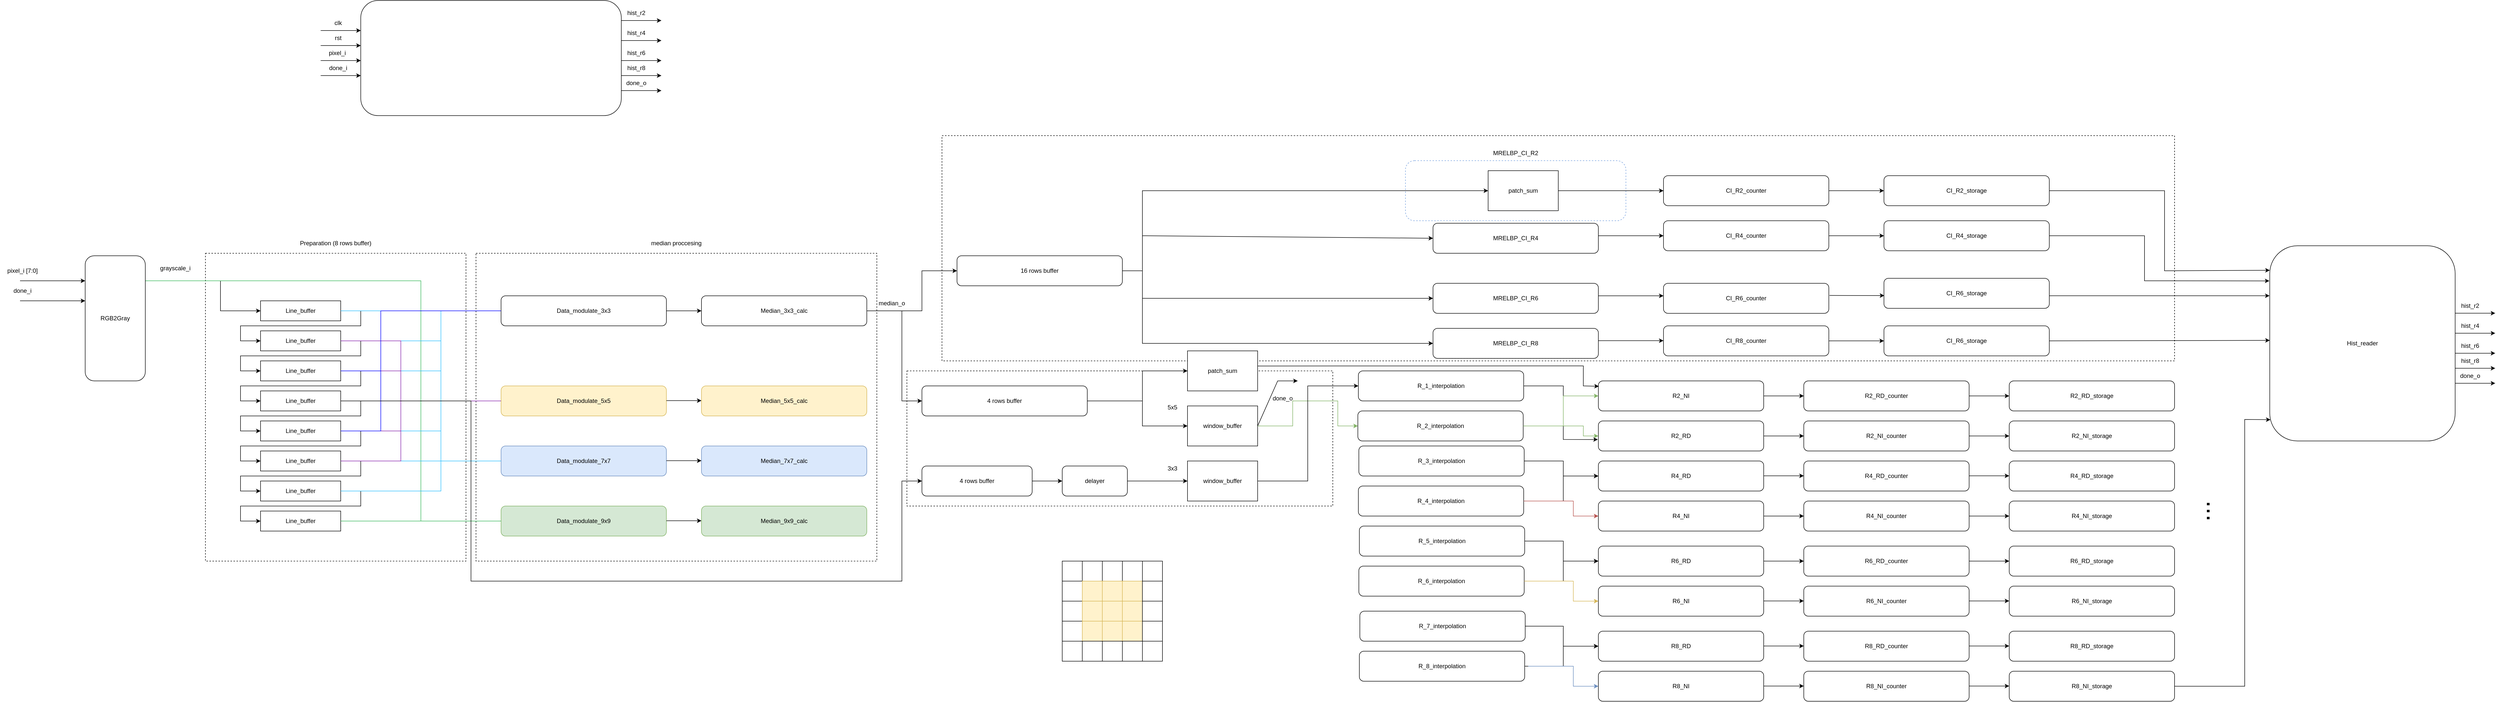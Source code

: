 <mxfile version="26.0.3">
  <diagram id="WNxnk0LURHfRbP0s7R7I" name="Page-1">
    <mxGraphModel dx="2673" dy="930" grid="1" gridSize="10" guides="1" tooltips="1" connect="1" arrows="1" fold="1" page="1" pageScale="1" pageWidth="850" pageHeight="1100" math="0" shadow="0">
      <root>
        <mxCell id="0" />
        <mxCell id="1" parent="0" />
        <mxCell id="bqpCy2kz2_XDA2Lxjg73-36" value="" style="rounded=0;whiteSpace=wrap;html=1;dashed=1;" vertex="1" parent="1">
          <mxGeometry x="1530" y="1140" width="850" height="270" as="geometry" />
        </mxCell>
        <mxCell id="bqpCy2kz2_XDA2Lxjg73-32" value="" style="rounded=0;whiteSpace=wrap;html=1;dashed=1;" vertex="1" parent="1">
          <mxGeometry x="1600" y="670" width="2460" height="450" as="geometry" />
        </mxCell>
        <mxCell id="ZLRa4HKCprrnMZRO4Hse-6" value="" style="rounded=1;whiteSpace=wrap;html=1;dashed=1;strokeColor=#7EA6E0;" parent="1" vertex="1">
          <mxGeometry x="2525" y="720" width="440" height="120" as="geometry" />
        </mxCell>
        <mxCell id="xcWUs8alpo8-Jp0Hv6Uv-5" value="" style="rounded=0;whiteSpace=wrap;html=1;dashed=1;" parent="1" vertex="1">
          <mxGeometry x="670" y="905" width="800" height="615" as="geometry" />
        </mxCell>
        <mxCell id="GmcOGzXTu3tJZgcI8re--47" value="" style="rounded=0;whiteSpace=wrap;html=1;dashed=1;" parent="1" vertex="1">
          <mxGeometry x="130" y="905" width="520" height="615" as="geometry" />
        </mxCell>
        <mxCell id="GmcOGzXTu3tJZgcI8re--1" value="grayscale_i" style="text;html=1;align=center;verticalAlign=middle;whiteSpace=wrap;rounded=0;" parent="1" vertex="1">
          <mxGeometry x="40" y="920" width="60" height="30" as="geometry" />
        </mxCell>
        <mxCell id="GmcOGzXTu3tJZgcI8re--2" value="Line_buffer" style="rounded=0;whiteSpace=wrap;html=1;" parent="1" vertex="1">
          <mxGeometry x="240" y="1000" width="160" height="40" as="geometry" />
        </mxCell>
        <mxCell id="GmcOGzXTu3tJZgcI8re--3" value="Line_buffer" style="rounded=0;whiteSpace=wrap;html=1;" parent="1" vertex="1">
          <mxGeometry x="240" y="1060" width="160" height="40" as="geometry" />
        </mxCell>
        <mxCell id="GmcOGzXTu3tJZgcI8re--4" value="Line_buffer" style="rounded=0;whiteSpace=wrap;html=1;" parent="1" vertex="1">
          <mxGeometry x="240" y="1120" width="160" height="40" as="geometry" />
        </mxCell>
        <mxCell id="GmcOGzXTu3tJZgcI8re--5" value="Line_buffer" style="rounded=0;whiteSpace=wrap;html=1;" parent="1" vertex="1">
          <mxGeometry x="240" y="1180" width="160" height="40" as="geometry" />
        </mxCell>
        <mxCell id="GmcOGzXTu3tJZgcI8re--6" value="Line_buffer" style="rounded=0;whiteSpace=wrap;html=1;" parent="1" vertex="1">
          <mxGeometry x="240" y="1240" width="160" height="40" as="geometry" />
        </mxCell>
        <mxCell id="GmcOGzXTu3tJZgcI8re--7" value="Line_buffer" style="rounded=0;whiteSpace=wrap;html=1;" parent="1" vertex="1">
          <mxGeometry x="240" y="1300" width="160" height="40" as="geometry" />
        </mxCell>
        <mxCell id="GmcOGzXTu3tJZgcI8re--8" value="Line_buffer" style="rounded=0;whiteSpace=wrap;html=1;" parent="1" vertex="1">
          <mxGeometry x="240" y="1360" width="160" height="40" as="geometry" />
        </mxCell>
        <mxCell id="GmcOGzXTu3tJZgcI8re--9" value="Line_buffer" style="rounded=0;whiteSpace=wrap;html=1;" parent="1" vertex="1">
          <mxGeometry x="240" y="1420" width="160" height="40" as="geometry" />
        </mxCell>
        <mxCell id="GmcOGzXTu3tJZgcI8re--10" value="" style="endArrow=classic;html=1;rounded=0;entryX=0;entryY=0.5;entryDx=0;entryDy=0;" parent="1" target="GmcOGzXTu3tJZgcI8re--2" edge="1">
          <mxGeometry width="50" height="50" relative="1" as="geometry">
            <mxPoint x="160" y="960" as="sourcePoint" />
            <mxPoint x="220" y="990" as="targetPoint" />
            <Array as="points">
              <mxPoint x="160" y="1020" />
            </Array>
          </mxGeometry>
        </mxCell>
        <mxCell id="GmcOGzXTu3tJZgcI8re--11" value="" style="endArrow=classic;html=1;rounded=0;exitX=1;exitY=0.5;exitDx=0;exitDy=0;entryX=0;entryY=0.5;entryDx=0;entryDy=0;" parent="1" source="GmcOGzXTu3tJZgcI8re--2" target="GmcOGzXTu3tJZgcI8re--3" edge="1">
          <mxGeometry width="50" height="50" relative="1" as="geometry">
            <mxPoint x="400" y="1060" as="sourcePoint" />
            <mxPoint x="450" y="1010" as="targetPoint" />
            <Array as="points">
              <mxPoint x="440" y="1020" />
              <mxPoint x="440" y="1050" />
              <mxPoint x="200" y="1050" />
              <mxPoint x="200" y="1080" />
            </Array>
          </mxGeometry>
        </mxCell>
        <mxCell id="GmcOGzXTu3tJZgcI8re--12" value="" style="endArrow=classic;html=1;rounded=0;exitX=1;exitY=0.5;exitDx=0;exitDy=0;entryX=0;entryY=0.5;entryDx=0;entryDy=0;" parent="1" source="GmcOGzXTu3tJZgcI8re--3" target="GmcOGzXTu3tJZgcI8re--4" edge="1">
          <mxGeometry width="50" height="50" relative="1" as="geometry">
            <mxPoint x="400" y="1130" as="sourcePoint" />
            <mxPoint x="450" y="1080" as="targetPoint" />
            <Array as="points">
              <mxPoint x="440" y="1080" />
              <mxPoint x="440" y="1110" />
              <mxPoint x="200" y="1110" />
              <mxPoint x="200" y="1140" />
            </Array>
          </mxGeometry>
        </mxCell>
        <mxCell id="GmcOGzXTu3tJZgcI8re--13" value="" style="endArrow=classic;html=1;rounded=0;exitX=1;exitY=0.5;exitDx=0;exitDy=0;entryX=0;entryY=0.5;entryDx=0;entryDy=0;" parent="1" edge="1">
          <mxGeometry width="50" height="50" relative="1" as="geometry">
            <mxPoint x="400" y="1140" as="sourcePoint" />
            <mxPoint x="240" y="1200" as="targetPoint" />
            <Array as="points">
              <mxPoint x="440" y="1140" />
              <mxPoint x="440" y="1170" />
              <mxPoint x="200" y="1170" />
              <mxPoint x="200" y="1200" />
            </Array>
          </mxGeometry>
        </mxCell>
        <mxCell id="GmcOGzXTu3tJZgcI8re--14" value="" style="endArrow=classic;html=1;rounded=0;exitX=1;exitY=0.5;exitDx=0;exitDy=0;entryX=0;entryY=0.5;entryDx=0;entryDy=0;" parent="1" edge="1">
          <mxGeometry width="50" height="50" relative="1" as="geometry">
            <mxPoint x="400" y="1200" as="sourcePoint" />
            <mxPoint x="240" y="1260" as="targetPoint" />
            <Array as="points">
              <mxPoint x="440" y="1200" />
              <mxPoint x="440" y="1230" />
              <mxPoint x="200" y="1230" />
              <mxPoint x="200" y="1260" />
            </Array>
          </mxGeometry>
        </mxCell>
        <mxCell id="GmcOGzXTu3tJZgcI8re--15" value="" style="endArrow=classic;html=1;rounded=0;exitX=1;exitY=0.5;exitDx=0;exitDy=0;entryX=0;entryY=0.5;entryDx=0;entryDy=0;" parent="1" edge="1">
          <mxGeometry width="50" height="50" relative="1" as="geometry">
            <mxPoint x="400" y="1260" as="sourcePoint" />
            <mxPoint x="240" y="1320" as="targetPoint" />
            <Array as="points">
              <mxPoint x="440" y="1260" />
              <mxPoint x="440" y="1290" />
              <mxPoint x="200" y="1290" />
              <mxPoint x="200" y="1320" />
            </Array>
          </mxGeometry>
        </mxCell>
        <mxCell id="GmcOGzXTu3tJZgcI8re--16" value="" style="endArrow=classic;html=1;rounded=0;exitX=1;exitY=0.5;exitDx=0;exitDy=0;entryX=0;entryY=0.5;entryDx=0;entryDy=0;" parent="1" edge="1">
          <mxGeometry width="50" height="50" relative="1" as="geometry">
            <mxPoint x="400" y="1320" as="sourcePoint" />
            <mxPoint x="240" y="1380" as="targetPoint" />
            <Array as="points">
              <mxPoint x="440" y="1320" />
              <mxPoint x="440" y="1350" />
              <mxPoint x="200" y="1350" />
              <mxPoint x="200" y="1380" />
            </Array>
          </mxGeometry>
        </mxCell>
        <mxCell id="GmcOGzXTu3tJZgcI8re--17" value="" style="endArrow=classic;html=1;rounded=0;exitX=1;exitY=0.5;exitDx=0;exitDy=0;entryX=0;entryY=0.5;entryDx=0;entryDy=0;" parent="1" edge="1">
          <mxGeometry width="50" height="50" relative="1" as="geometry">
            <mxPoint x="400" y="1380" as="sourcePoint" />
            <mxPoint x="240" y="1440" as="targetPoint" />
            <Array as="points">
              <mxPoint x="440" y="1380" />
              <mxPoint x="440" y="1410" />
              <mxPoint x="200" y="1410" />
              <mxPoint x="200" y="1440" />
            </Array>
          </mxGeometry>
        </mxCell>
        <mxCell id="GmcOGzXTu3tJZgcI8re--18" value="Data_modulate_3x3" style="rounded=1;whiteSpace=wrap;html=1;" parent="1" vertex="1">
          <mxGeometry x="720" y="990" width="330" height="60" as="geometry" />
        </mxCell>
        <mxCell id="GmcOGzXTu3tJZgcI8re--19" value="Data_modulate_5x5" style="rounded=1;whiteSpace=wrap;html=1;fillColor=#fff2cc;strokeColor=#d6b656;" parent="1" vertex="1">
          <mxGeometry x="720" y="1170" width="330" height="60" as="geometry" />
        </mxCell>
        <mxCell id="GmcOGzXTu3tJZgcI8re--20" value="Data_modulate_7x7" style="rounded=1;whiteSpace=wrap;html=1;fillColor=#dae8fc;strokeColor=#6c8ebf;" parent="1" vertex="1">
          <mxGeometry x="720" y="1290" width="330" height="60" as="geometry" />
        </mxCell>
        <mxCell id="GmcOGzXTu3tJZgcI8re--21" value="Data_modulate_9x9" style="rounded=1;whiteSpace=wrap;html=1;fillColor=#d5e8d4;strokeColor=#82b366;" parent="1" vertex="1">
          <mxGeometry x="720" y="1410" width="330" height="60" as="geometry" />
        </mxCell>
        <mxCell id="GmcOGzXTu3tJZgcI8re--22" value="" style="endArrow=none;html=1;rounded=0;entryX=0;entryY=0.5;entryDx=0;entryDy=0;exitX=1;exitY=0.5;exitDx=0;exitDy=0;fillColor=#f8cecc;strokeColor=#39B85B;" parent="1" source="GmcOGzXTu3tJZgcI8re--9" target="GmcOGzXTu3tJZgcI8re--21" edge="1">
          <mxGeometry width="50" height="50" relative="1" as="geometry">
            <mxPoint x="520" y="1380" as="sourcePoint" />
            <mxPoint x="570" y="1330" as="targetPoint" />
          </mxGeometry>
        </mxCell>
        <mxCell id="GmcOGzXTu3tJZgcI8re--23" value="" style="endArrow=none;html=1;rounded=0;entryX=1;entryY=0.5;entryDx=0;entryDy=0;fillColor=#f8cecc;strokeColor=#39B85B;" parent="1" target="GmcOGzXTu3tJZgcI8re--8" edge="1">
          <mxGeometry width="50" height="50" relative="1" as="geometry">
            <mxPoint x="560" y="1440" as="sourcePoint" />
            <mxPoint x="610" y="1330" as="targetPoint" />
            <Array as="points">
              <mxPoint x="560" y="1380" />
            </Array>
          </mxGeometry>
        </mxCell>
        <mxCell id="GmcOGzXTu3tJZgcI8re--24" value="" style="endArrow=none;html=1;rounded=0;entryX=1;entryY=0.5;entryDx=0;entryDy=0;fillColor=#f8cecc;strokeColor=#39B85B;" parent="1" target="GmcOGzXTu3tJZgcI8re--7" edge="1">
          <mxGeometry width="50" height="50" relative="1" as="geometry">
            <mxPoint x="560" y="1440" as="sourcePoint" />
            <mxPoint x="400" y="1380" as="targetPoint" />
            <Array as="points">
              <mxPoint x="560" y="1320" />
            </Array>
          </mxGeometry>
        </mxCell>
        <mxCell id="GmcOGzXTu3tJZgcI8re--25" value="" style="endArrow=none;html=1;rounded=0;entryX=1;entryY=0.5;entryDx=0;entryDy=0;fillColor=#f8cecc;strokeColor=#39B85B;" parent="1" target="GmcOGzXTu3tJZgcI8re--6" edge="1">
          <mxGeometry width="50" height="50" relative="1" as="geometry">
            <mxPoint x="560" y="1440" as="sourcePoint" />
            <mxPoint x="400" y="1320" as="targetPoint" />
            <Array as="points">
              <mxPoint x="560" y="1260" />
            </Array>
          </mxGeometry>
        </mxCell>
        <mxCell id="GmcOGzXTu3tJZgcI8re--26" value="" style="endArrow=none;html=1;rounded=0;entryX=1;entryY=0.5;entryDx=0;entryDy=0;fillColor=#f8cecc;strokeColor=#39B85B;" parent="1" target="GmcOGzXTu3tJZgcI8re--5" edge="1">
          <mxGeometry width="50" height="50" relative="1" as="geometry">
            <mxPoint x="560" y="1440" as="sourcePoint" />
            <mxPoint x="400" y="1260" as="targetPoint" />
            <Array as="points">
              <mxPoint x="560" y="1200" />
            </Array>
          </mxGeometry>
        </mxCell>
        <mxCell id="GmcOGzXTu3tJZgcI8re--27" value="" style="endArrow=none;html=1;rounded=0;entryX=1;entryY=0.5;entryDx=0;entryDy=0;fillColor=#f8cecc;strokeColor=#39B85B;" parent="1" target="GmcOGzXTu3tJZgcI8re--4" edge="1">
          <mxGeometry width="50" height="50" relative="1" as="geometry">
            <mxPoint x="560" y="1440" as="sourcePoint" />
            <mxPoint x="400" y="1200" as="targetPoint" />
            <Array as="points">
              <mxPoint x="560" y="1140" />
            </Array>
          </mxGeometry>
        </mxCell>
        <mxCell id="GmcOGzXTu3tJZgcI8re--28" value="" style="endArrow=none;html=1;rounded=0;entryX=1;entryY=0.5;entryDx=0;entryDy=0;fillColor=#f8cecc;strokeColor=#39B85B;" parent="1" target="GmcOGzXTu3tJZgcI8re--3" edge="1">
          <mxGeometry width="50" height="50" relative="1" as="geometry">
            <mxPoint x="560" y="1440" as="sourcePoint" />
            <mxPoint x="400" y="1140" as="targetPoint" />
            <Array as="points">
              <mxPoint x="560" y="1080" />
            </Array>
          </mxGeometry>
        </mxCell>
        <mxCell id="GmcOGzXTu3tJZgcI8re--29" value="" style="endArrow=none;html=1;rounded=0;entryX=1;entryY=0.5;entryDx=0;entryDy=0;fillColor=#f8cecc;strokeColor=#39B85B;" parent="1" target="GmcOGzXTu3tJZgcI8re--2" edge="1">
          <mxGeometry width="50" height="50" relative="1" as="geometry">
            <mxPoint x="560" y="1440" as="sourcePoint" />
            <mxPoint x="400" y="1080" as="targetPoint" />
            <Array as="points">
              <mxPoint x="560" y="1020" />
            </Array>
          </mxGeometry>
        </mxCell>
        <mxCell id="GmcOGzXTu3tJZgcI8re--30" value="" style="endArrow=none;html=1;rounded=0;fillColor=#f8cecc;strokeColor=#39B85B;" parent="1" edge="1">
          <mxGeometry width="50" height="50" relative="1" as="geometry">
            <mxPoint x="560" y="1440" as="sourcePoint" />
            <mxPoint x="10" y="960" as="targetPoint" />
            <Array as="points">
              <mxPoint x="560" y="960" />
            </Array>
          </mxGeometry>
        </mxCell>
        <mxCell id="GmcOGzXTu3tJZgcI8re--31" value="" style="endArrow=none;html=1;rounded=0;exitX=1;exitY=0.5;exitDx=0;exitDy=0;entryX=0;entryY=0.5;entryDx=0;entryDy=0;strokeColor=#2EC0FF;" parent="1" source="GmcOGzXTu3tJZgcI8re--8" target="GmcOGzXTu3tJZgcI8re--20" edge="1">
          <mxGeometry width="50" height="50" relative="1" as="geometry">
            <mxPoint x="670" y="1360" as="sourcePoint" />
            <mxPoint x="720" y="1310" as="targetPoint" />
            <Array as="points">
              <mxPoint x="600" y="1380" />
              <mxPoint x="600" y="1320" />
            </Array>
          </mxGeometry>
        </mxCell>
        <mxCell id="GmcOGzXTu3tJZgcI8re--32" value="" style="endArrow=none;html=1;rounded=0;exitX=1;exitY=0.5;exitDx=0;exitDy=0;entryX=0;entryY=0.5;entryDx=0;entryDy=0;strokeColor=#2EC0FF;" parent="1" source="GmcOGzXTu3tJZgcI8re--7" target="GmcOGzXTu3tJZgcI8re--20" edge="1">
          <mxGeometry width="50" height="50" relative="1" as="geometry">
            <mxPoint x="590" y="1310" as="sourcePoint" />
            <mxPoint x="640" y="1260" as="targetPoint" />
          </mxGeometry>
        </mxCell>
        <mxCell id="GmcOGzXTu3tJZgcI8re--33" value="" style="endArrow=none;html=1;rounded=0;exitX=1;exitY=0.5;exitDx=0;exitDy=0;entryX=0;entryY=0.5;entryDx=0;entryDy=0;strokeColor=#2EC0FF;" parent="1" source="GmcOGzXTu3tJZgcI8re--6" target="GmcOGzXTu3tJZgcI8re--20" edge="1">
          <mxGeometry width="50" height="50" relative="1" as="geometry">
            <mxPoint x="620" y="1280" as="sourcePoint" />
            <mxPoint x="670" y="1230" as="targetPoint" />
            <Array as="points">
              <mxPoint x="600" y="1260" />
              <mxPoint x="600" y="1320" />
            </Array>
          </mxGeometry>
        </mxCell>
        <mxCell id="GmcOGzXTu3tJZgcI8re--34" value="" style="endArrow=none;html=1;rounded=0;exitX=1;exitY=0.5;exitDx=0;exitDy=0;entryX=0;entryY=0.5;entryDx=0;entryDy=0;strokeColor=#2EC0FF;" parent="1" source="GmcOGzXTu3tJZgcI8re--5" edge="1">
          <mxGeometry width="50" height="50" relative="1" as="geometry">
            <mxPoint x="400" y="1260" as="sourcePoint" />
            <mxPoint x="720" y="1320" as="targetPoint" />
            <Array as="points">
              <mxPoint x="600" y="1200" />
              <mxPoint x="600" y="1320" />
            </Array>
          </mxGeometry>
        </mxCell>
        <mxCell id="GmcOGzXTu3tJZgcI8re--35" value="" style="endArrow=none;html=1;rounded=0;exitX=1;exitY=0.5;exitDx=0;exitDy=0;entryX=0;entryY=0.5;entryDx=0;entryDy=0;strokeColor=#2EC0FF;" parent="1" source="GmcOGzXTu3tJZgcI8re--4" edge="1">
          <mxGeometry width="50" height="50" relative="1" as="geometry">
            <mxPoint x="400" y="1200" as="sourcePoint" />
            <mxPoint x="720" y="1320" as="targetPoint" />
            <Array as="points">
              <mxPoint x="600" y="1140" />
              <mxPoint x="600" y="1320" />
            </Array>
          </mxGeometry>
        </mxCell>
        <mxCell id="GmcOGzXTu3tJZgcI8re--36" value="" style="endArrow=none;html=1;rounded=0;entryX=0;entryY=0.5;entryDx=0;entryDy=0;exitX=1;exitY=0.5;exitDx=0;exitDy=0;strokeColor=#2EC0FF;" parent="1" source="GmcOGzXTu3tJZgcI8re--3" edge="1">
          <mxGeometry width="50" height="50" relative="1" as="geometry">
            <mxPoint x="410" y="1080" as="sourcePoint" />
            <mxPoint x="720" y="1320" as="targetPoint" />
            <Array as="points">
              <mxPoint x="600" y="1080" />
              <mxPoint x="600" y="1320" />
            </Array>
          </mxGeometry>
        </mxCell>
        <mxCell id="GmcOGzXTu3tJZgcI8re--37" value="" style="endArrow=none;html=1;rounded=0;entryX=0;entryY=0.5;entryDx=0;entryDy=0;exitX=1;exitY=0.5;exitDx=0;exitDy=0;strokeColor=#2EC0FF;" parent="1" source="GmcOGzXTu3tJZgcI8re--2" edge="1">
          <mxGeometry width="50" height="50" relative="1" as="geometry">
            <mxPoint x="400" y="1080" as="sourcePoint" />
            <mxPoint x="720" y="1320" as="targetPoint" />
            <Array as="points">
              <mxPoint x="600" y="1020" />
              <mxPoint x="600" y="1320" />
            </Array>
          </mxGeometry>
        </mxCell>
        <mxCell id="GmcOGzXTu3tJZgcI8re--38" value="" style="endArrow=none;html=1;rounded=0;entryX=0;entryY=0.5;entryDx=0;entryDy=0;exitX=1;exitY=0.5;exitDx=0;exitDy=0;strokeColor=#8825ad;" parent="1" source="GmcOGzXTu3tJZgcI8re--7" target="GmcOGzXTu3tJZgcI8re--19" edge="1">
          <mxGeometry width="50" height="50" relative="1" as="geometry">
            <mxPoint x="590" y="1270" as="sourcePoint" />
            <mxPoint x="640" y="1220" as="targetPoint" />
            <Array as="points">
              <mxPoint x="520" y="1320" />
              <mxPoint x="520" y="1200" />
            </Array>
          </mxGeometry>
        </mxCell>
        <mxCell id="GmcOGzXTu3tJZgcI8re--39" value="" style="endArrow=none;html=1;rounded=0;entryX=0;entryY=0.5;entryDx=0;entryDy=0;exitX=1;exitY=0.5;exitDx=0;exitDy=0;strokeColor=#8825ad;" parent="1" source="GmcOGzXTu3tJZgcI8re--5" target="GmcOGzXTu3tJZgcI8re--19" edge="1">
          <mxGeometry width="50" height="50" relative="1" as="geometry">
            <mxPoint x="620" y="1280" as="sourcePoint" />
            <mxPoint x="670" y="1230" as="targetPoint" />
          </mxGeometry>
        </mxCell>
        <mxCell id="GmcOGzXTu3tJZgcI8re--40" value="" style="endArrow=none;html=1;rounded=0;entryX=0;entryY=0.5;entryDx=0;entryDy=0;exitX=1;exitY=0.5;exitDx=0;exitDy=0;strokeColor=#8825ad;" parent="1" source="GmcOGzXTu3tJZgcI8re--6" target="GmcOGzXTu3tJZgcI8re--19" edge="1">
          <mxGeometry width="50" height="50" relative="1" as="geometry">
            <mxPoint x="480" y="1380" as="sourcePoint" />
            <mxPoint x="530" y="1330" as="targetPoint" />
            <Array as="points">
              <mxPoint x="520" y="1260" />
              <mxPoint x="520" y="1200" />
            </Array>
          </mxGeometry>
        </mxCell>
        <mxCell id="GmcOGzXTu3tJZgcI8re--41" value="" style="endArrow=none;html=1;rounded=0;exitX=1;exitY=0.5;exitDx=0;exitDy=0;entryX=0;entryY=0.5;entryDx=0;entryDy=0;strokeColor=#8825ad;" parent="1" source="GmcOGzXTu3tJZgcI8re--4" target="GmcOGzXTu3tJZgcI8re--19" edge="1">
          <mxGeometry width="50" height="50" relative="1" as="geometry">
            <mxPoint x="400" y="1140" as="sourcePoint" />
            <mxPoint x="570" y="1110" as="targetPoint" />
            <Array as="points">
              <mxPoint x="520" y="1140" />
              <mxPoint x="520" y="1200" />
            </Array>
          </mxGeometry>
        </mxCell>
        <mxCell id="GmcOGzXTu3tJZgcI8re--42" value="" style="endArrow=none;html=1;rounded=0;entryX=0;entryY=0.5;entryDx=0;entryDy=0;exitX=1;exitY=0.5;exitDx=0;exitDy=0;strokeColor=#8825ad;" parent="1" source="GmcOGzXTu3tJZgcI8re--3" target="GmcOGzXTu3tJZgcI8re--19" edge="1">
          <mxGeometry width="50" height="50" relative="1" as="geometry">
            <mxPoint x="510" y="1240" as="sourcePoint" />
            <mxPoint x="560" y="1190" as="targetPoint" />
            <Array as="points">
              <mxPoint x="520" y="1080" />
              <mxPoint x="520" y="1200" />
            </Array>
          </mxGeometry>
        </mxCell>
        <mxCell id="GmcOGzXTu3tJZgcI8re--43" value="" style="endArrow=none;html=1;rounded=0;entryX=0;entryY=0.5;entryDx=0;entryDy=0;exitX=1;exitY=0.5;exitDx=0;exitDy=0;fillColor=#f8cecc;strokeColor=#0000FF;" parent="1" source="GmcOGzXTu3tJZgcI8re--6" target="GmcOGzXTu3tJZgcI8re--18" edge="1">
          <mxGeometry width="50" height="50" relative="1" as="geometry">
            <mxPoint x="660" y="1090" as="sourcePoint" />
            <mxPoint x="710" y="1040" as="targetPoint" />
            <Array as="points">
              <mxPoint x="440" y="1260" />
              <mxPoint x="480" y="1260" />
              <mxPoint x="480" y="1020" />
            </Array>
          </mxGeometry>
        </mxCell>
        <mxCell id="GmcOGzXTu3tJZgcI8re--44" value="" style="endArrow=none;html=1;rounded=0;entryX=0;entryY=0.5;entryDx=0;entryDy=0;fillColor=#f8cecc;strokeColor=#0000FF;exitX=1;exitY=0.5;exitDx=0;exitDy=0;" parent="1" source="GmcOGzXTu3tJZgcI8re--5" target="GmcOGzXTu3tJZgcI8re--18" edge="1">
          <mxGeometry width="50" height="50" relative="1" as="geometry">
            <mxPoint x="470" y="1110" as="sourcePoint" />
            <mxPoint x="580" y="1090" as="targetPoint" />
            <Array as="points">
              <mxPoint x="480" y="1200" />
              <mxPoint x="480" y="1020" />
            </Array>
          </mxGeometry>
        </mxCell>
        <mxCell id="GmcOGzXTu3tJZgcI8re--45" value="" style="endArrow=none;html=1;rounded=0;entryX=0;entryY=0.5;entryDx=0;entryDy=0;exitX=1;exitY=0.5;exitDx=0;exitDy=0;fillColor=#f8cecc;strokeColor=#0000FF;" parent="1" source="GmcOGzXTu3tJZgcI8re--4" target="GmcOGzXTu3tJZgcI8re--18" edge="1">
          <mxGeometry width="50" height="50" relative="1" as="geometry">
            <mxPoint x="530" y="1140" as="sourcePoint" />
            <mxPoint x="580" y="1090" as="targetPoint" />
            <Array as="points">
              <mxPoint x="480" y="1140" />
              <mxPoint x="480" y="1020" />
            </Array>
          </mxGeometry>
        </mxCell>
        <mxCell id="GmcOGzXTu3tJZgcI8re--48" value="Preparation (8 rows buffer)" style="text;html=1;align=center;verticalAlign=middle;whiteSpace=wrap;rounded=0;" parent="1" vertex="1">
          <mxGeometry x="290" y="870" width="200" height="30" as="geometry" />
        </mxCell>
        <mxCell id="GmcOGzXTu3tJZgcI8re--49" value="" style="endArrow=classic;html=1;rounded=0;exitX=1;exitY=0.5;exitDx=0;exitDy=0;" parent="1" source="GmcOGzXTu3tJZgcI8re--18" edge="1">
          <mxGeometry width="50" height="50" relative="1" as="geometry">
            <mxPoint x="1130" y="1060" as="sourcePoint" />
            <mxPoint x="1120" y="1020" as="targetPoint" />
          </mxGeometry>
        </mxCell>
        <mxCell id="GmcOGzXTu3tJZgcI8re--53" value="" style="endArrow=classic;html=1;rounded=0;exitX=1;exitY=0.5;exitDx=0;exitDy=0;" parent="1" edge="1">
          <mxGeometry width="50" height="50" relative="1" as="geometry">
            <mxPoint x="1050" y="1199.41" as="sourcePoint" />
            <mxPoint x="1120" y="1199.41" as="targetPoint" />
          </mxGeometry>
        </mxCell>
        <mxCell id="GmcOGzXTu3tJZgcI8re--54" value="" style="endArrow=classic;html=1;rounded=0;exitX=1;exitY=0.5;exitDx=0;exitDy=0;" parent="1" edge="1">
          <mxGeometry width="50" height="50" relative="1" as="geometry">
            <mxPoint x="1050" y="1319.41" as="sourcePoint" />
            <mxPoint x="1120" y="1319.41" as="targetPoint" />
          </mxGeometry>
        </mxCell>
        <mxCell id="GmcOGzXTu3tJZgcI8re--55" value="" style="endArrow=classic;html=1;rounded=0;exitX=1;exitY=0.5;exitDx=0;exitDy=0;" parent="1" edge="1">
          <mxGeometry width="50" height="50" relative="1" as="geometry">
            <mxPoint x="1050" y="1439.41" as="sourcePoint" />
            <mxPoint x="1120" y="1439.41" as="targetPoint" />
          </mxGeometry>
        </mxCell>
        <mxCell id="GmcOGzXTu3tJZgcI8re--56" value="Median_3x3_calc" style="rounded=1;whiteSpace=wrap;html=1;" parent="1" vertex="1">
          <mxGeometry x="1120" y="990" width="330" height="60" as="geometry" />
        </mxCell>
        <mxCell id="GmcOGzXTu3tJZgcI8re--57" value="Median_5x5_calc" style="rounded=1;whiteSpace=wrap;html=1;fillColor=#fff2cc;strokeColor=#d6b656;" parent="1" vertex="1">
          <mxGeometry x="1120" y="1170" width="330" height="60" as="geometry" />
        </mxCell>
        <mxCell id="GmcOGzXTu3tJZgcI8re--58" value="Median_7x7_calc" style="rounded=1;whiteSpace=wrap;html=1;fillColor=#dae8fc;strokeColor=#6c8ebf;" parent="1" vertex="1">
          <mxGeometry x="1120" y="1290" width="330" height="60" as="geometry" />
        </mxCell>
        <mxCell id="GmcOGzXTu3tJZgcI8re--59" value="Median_9x9_calc" style="rounded=1;whiteSpace=wrap;html=1;fillColor=#d5e8d4;strokeColor=#82b366;" parent="1" vertex="1">
          <mxGeometry x="1120" y="1410" width="330" height="60" as="geometry" />
        </mxCell>
        <mxCell id="GmcOGzXTu3tJZgcI8re--84" value="median_o" style="text;html=1;align=center;verticalAlign=middle;whiteSpace=wrap;rounded=0;" parent="1" vertex="1">
          <mxGeometry x="1470" y="990" width="60" height="30" as="geometry" />
        </mxCell>
        <mxCell id="xcWUs8alpo8-Jp0Hv6Uv-1" value="4 rows buffer" style="rounded=1;whiteSpace=wrap;html=1;" parent="1" vertex="1">
          <mxGeometry x="1560" y="1170" width="330" height="60" as="geometry" />
        </mxCell>
        <mxCell id="xcWUs8alpo8-Jp0Hv6Uv-7" value="median proccesing" style="text;html=1;align=center;verticalAlign=middle;whiteSpace=wrap;rounded=0;" parent="1" vertex="1">
          <mxGeometry x="970" y="870" width="200" height="30" as="geometry" />
        </mxCell>
        <mxCell id="xcWUs8alpo8-Jp0Hv6Uv-8" value="" style="endArrow=classic;html=1;rounded=0;exitX=1;exitY=0.5;exitDx=0;exitDy=0;entryX=0;entryY=0.5;entryDx=0;entryDy=0;" parent="1" source="GmcOGzXTu3tJZgcI8re--56" target="xcWUs8alpo8-Jp0Hv6Uv-1" edge="1">
          <mxGeometry width="50" height="50" relative="1" as="geometry">
            <mxPoint x="1990" y="1230" as="sourcePoint" />
            <mxPoint x="2040" y="1180" as="targetPoint" />
            <Array as="points">
              <mxPoint x="1520" y="1020" />
              <mxPoint x="1520" y="1200" />
            </Array>
          </mxGeometry>
        </mxCell>
        <mxCell id="cKaFTFPh17Z6DULblfAX-4" value="16 rows buffer" style="rounded=1;whiteSpace=wrap;html=1;" parent="1" vertex="1">
          <mxGeometry x="1630" y="910" width="330" height="60" as="geometry" />
        </mxCell>
        <mxCell id="cKaFTFPh17Z6DULblfAX-6" value="" style="endArrow=classic;html=1;rounded=0;exitX=1;exitY=0.5;exitDx=0;exitDy=0;entryX=0;entryY=0.5;entryDx=0;entryDy=0;" parent="1" source="GmcOGzXTu3tJZgcI8re--56" target="cKaFTFPh17Z6DULblfAX-4" edge="1">
          <mxGeometry width="50" height="50" relative="1" as="geometry">
            <mxPoint x="1650" y="1070" as="sourcePoint" />
            <mxPoint x="1700" y="1020" as="targetPoint" />
            <Array as="points">
              <mxPoint x="1560" y="1020" />
              <mxPoint x="1560" y="940" />
            </Array>
          </mxGeometry>
        </mxCell>
        <mxCell id="cKaFTFPh17Z6DULblfAX-10" value="MRELBP_CI_R4" style="rounded=1;whiteSpace=wrap;html=1;" parent="1" vertex="1">
          <mxGeometry x="2580" y="845" width="330" height="60" as="geometry" />
        </mxCell>
        <mxCell id="cKaFTFPh17Z6DULblfAX-11" value="MRELBP_CI_R6" style="rounded=1;whiteSpace=wrap;html=1;" parent="1" vertex="1">
          <mxGeometry x="2580" y="965" width="330" height="60" as="geometry" />
        </mxCell>
        <mxCell id="cKaFTFPh17Z6DULblfAX-12" value="MRELBP_CI_R8" style="rounded=1;whiteSpace=wrap;html=1;" parent="1" vertex="1">
          <mxGeometry x="2580" y="1055" width="330" height="60" as="geometry" />
        </mxCell>
        <mxCell id="oXViZq4bpHaVGdFtksc9-2" value="" style="endArrow=classic;html=1;rounded=0;" parent="1" edge="1">
          <mxGeometry width="50" height="50" relative="1" as="geometry">
            <mxPoint x="-240" y="960" as="sourcePoint" />
            <mxPoint x="-110" y="960" as="targetPoint" />
          </mxGeometry>
        </mxCell>
        <mxCell id="oXViZq4bpHaVGdFtksc9-3" value="" style="endArrow=classic;html=1;rounded=0;" parent="1" edge="1">
          <mxGeometry width="50" height="50" relative="1" as="geometry">
            <mxPoint x="-240" y="1000" as="sourcePoint" />
            <mxPoint x="-110" y="1000" as="targetPoint" />
          </mxGeometry>
        </mxCell>
        <mxCell id="oXViZq4bpHaVGdFtksc9-5" value="pixel_i [7:0]" style="text;html=1;align=center;verticalAlign=middle;whiteSpace=wrap;rounded=0;" parent="1" vertex="1">
          <mxGeometry x="-280" y="925" width="90" height="30" as="geometry" />
        </mxCell>
        <mxCell id="oXViZq4bpHaVGdFtksc9-6" value="done_i" style="text;html=1;align=center;verticalAlign=middle;whiteSpace=wrap;rounded=0;" parent="1" vertex="1">
          <mxGeometry x="-280" y="965" width="90" height="30" as="geometry" />
        </mxCell>
        <mxCell id="oXViZq4bpHaVGdFtksc9-7" value="" style="endArrow=classic;html=1;rounded=0;exitX=1;exitY=0.5;exitDx=0;exitDy=0;entryX=0;entryY=0.5;entryDx=0;entryDy=0;" parent="1" source="cKaFTFPh17Z6DULblfAX-4" target="ZLRa4HKCprrnMZRO4Hse-2" edge="1">
          <mxGeometry width="50" height="50" relative="1" as="geometry">
            <mxPoint x="2020" y="970" as="sourcePoint" />
            <mxPoint x="2200" y="779" as="targetPoint" />
            <Array as="points">
              <mxPoint x="2000" y="940" />
              <mxPoint x="2000" y="780" />
            </Array>
          </mxGeometry>
        </mxCell>
        <mxCell id="oXViZq4bpHaVGdFtksc9-8" value="" style="endArrow=classic;html=1;rounded=0;entryX=0;entryY=0.5;entryDx=0;entryDy=0;" parent="1" target="cKaFTFPh17Z6DULblfAX-10" edge="1">
          <mxGeometry width="50" height="50" relative="1" as="geometry">
            <mxPoint x="1960" y="940" as="sourcePoint" />
            <mxPoint x="2099.01" y="869.42" as="targetPoint" />
            <Array as="points">
              <mxPoint x="2000" y="940" />
              <mxPoint x="2000" y="870" />
            </Array>
          </mxGeometry>
        </mxCell>
        <mxCell id="oXViZq4bpHaVGdFtksc9-9" value="" style="endArrow=classic;html=1;rounded=0;exitX=1;exitY=0.5;exitDx=0;exitDy=0;entryX=0;entryY=0.5;entryDx=0;entryDy=0;" parent="1" source="cKaFTFPh17Z6DULblfAX-4" target="cKaFTFPh17Z6DULblfAX-11" edge="1">
          <mxGeometry width="50" height="50" relative="1" as="geometry">
            <mxPoint x="2030" y="1000" as="sourcePoint" />
            <mxPoint x="2100" y="995" as="targetPoint" />
            <Array as="points">
              <mxPoint x="2000" y="940" />
              <mxPoint x="2000" y="995" />
            </Array>
          </mxGeometry>
        </mxCell>
        <mxCell id="oXViZq4bpHaVGdFtksc9-11" value="" style="endArrow=classic;html=1;rounded=0;exitX=1;exitY=0.5;exitDx=0;exitDy=0;entryX=0;entryY=0.5;entryDx=0;entryDy=0;" parent="1" source="cKaFTFPh17Z6DULblfAX-4" target="cKaFTFPh17Z6DULblfAX-12" edge="1">
          <mxGeometry width="50" height="50" relative="1" as="geometry">
            <mxPoint x="2040" y="1040" as="sourcePoint" />
            <mxPoint x="2100" y="1085" as="targetPoint" />
            <Array as="points">
              <mxPoint x="2000" y="940" />
              <mxPoint x="2000" y="1085" />
            </Array>
          </mxGeometry>
        </mxCell>
        <mxCell id="oXViZq4bpHaVGdFtksc9-14" value="CI_R2_counter" style="rounded=1;whiteSpace=wrap;html=1;" parent="1" vertex="1">
          <mxGeometry x="3040" y="750" width="330" height="60" as="geometry" />
        </mxCell>
        <mxCell id="oXViZq4bpHaVGdFtksc9-15" value="RGB2Gray" style="rounded=1;whiteSpace=wrap;html=1;" parent="1" vertex="1">
          <mxGeometry x="-110" y="910" width="120" height="250" as="geometry" />
        </mxCell>
        <mxCell id="oXViZq4bpHaVGdFtksc9-16" value="" style="endArrow=classic;html=1;rounded=0;exitX=1;exitY=0.5;exitDx=0;exitDy=0;entryX=0;entryY=0.5;entryDx=0;entryDy=0;" parent="1" source="ZLRa4HKCprrnMZRO4Hse-2" target="oXViZq4bpHaVGdFtksc9-14" edge="1">
          <mxGeometry width="50" height="50" relative="1" as="geometry">
            <mxPoint x="2901" y="780" as="sourcePoint" />
            <mxPoint x="3060" y="830" as="targetPoint" />
          </mxGeometry>
        </mxCell>
        <mxCell id="oXViZq4bpHaVGdFtksc9-17" value="CI_R4_counter" style="rounded=1;whiteSpace=wrap;html=1;" parent="1" vertex="1">
          <mxGeometry x="3040" y="840" width="330" height="60" as="geometry" />
        </mxCell>
        <mxCell id="oXViZq4bpHaVGdFtksc9-18" value="CI_R6_counter" style="rounded=1;whiteSpace=wrap;html=1;" parent="1" vertex="1">
          <mxGeometry x="3040" y="965" width="330" height="60" as="geometry" />
        </mxCell>
        <mxCell id="oXViZq4bpHaVGdFtksc9-19" value="CI_R8_counter" style="rounded=1;whiteSpace=wrap;html=1;" parent="1" vertex="1">
          <mxGeometry x="3040" y="1050" width="330" height="60" as="geometry" />
        </mxCell>
        <mxCell id="oXViZq4bpHaVGdFtksc9-20" value="" style="endArrow=classic;html=1;rounded=0;exitX=1;exitY=0.417;exitDx=0;exitDy=0;entryX=0;entryY=0.5;entryDx=0;entryDy=0;exitPerimeter=0;" parent="1" edge="1">
          <mxGeometry width="50" height="50" relative="1" as="geometry">
            <mxPoint x="2910" y="870" as="sourcePoint" />
            <mxPoint x="3040" y="870" as="targetPoint" />
          </mxGeometry>
        </mxCell>
        <mxCell id="oXViZq4bpHaVGdFtksc9-21" value="" style="endArrow=classic;html=1;rounded=0;exitX=1;exitY=0.417;exitDx=0;exitDy=0;entryX=0;entryY=0.5;entryDx=0;entryDy=0;exitPerimeter=0;" parent="1" edge="1">
          <mxGeometry width="50" height="50" relative="1" as="geometry">
            <mxPoint x="2910" y="990" as="sourcePoint" />
            <mxPoint x="3040" y="990" as="targetPoint" />
          </mxGeometry>
        </mxCell>
        <mxCell id="oXViZq4bpHaVGdFtksc9-22" value="" style="endArrow=classic;html=1;rounded=0;exitX=1;exitY=0.417;exitDx=0;exitDy=0;entryX=0;entryY=0.5;entryDx=0;entryDy=0;exitPerimeter=0;" parent="1" edge="1">
          <mxGeometry width="50" height="50" relative="1" as="geometry">
            <mxPoint x="2910" y="1079.58" as="sourcePoint" />
            <mxPoint x="3040" y="1079.58" as="targetPoint" />
          </mxGeometry>
        </mxCell>
        <mxCell id="oXViZq4bpHaVGdFtksc9-23" value="CI_R2_storage" style="rounded=1;whiteSpace=wrap;html=1;" parent="1" vertex="1">
          <mxGeometry x="3480" y="750" width="330" height="60" as="geometry" />
        </mxCell>
        <mxCell id="oXViZq4bpHaVGdFtksc9-24" value="" style="endArrow=classic;html=1;rounded=0;exitX=1;exitY=0.5;exitDx=0;exitDy=0;entryX=0;entryY=0.5;entryDx=0;entryDy=0;" parent="1" source="oXViZq4bpHaVGdFtksc9-14" target="oXViZq4bpHaVGdFtksc9-23" edge="1">
          <mxGeometry width="50" height="50" relative="1" as="geometry">
            <mxPoint x="3450" y="865" as="sourcePoint" />
            <mxPoint x="3500" y="815" as="targetPoint" />
          </mxGeometry>
        </mxCell>
        <mxCell id="oXViZq4bpHaVGdFtksc9-25" value="CI_R4_storage" style="rounded=1;whiteSpace=wrap;html=1;" parent="1" vertex="1">
          <mxGeometry x="3480" y="840" width="330" height="60" as="geometry" />
        </mxCell>
        <mxCell id="oXViZq4bpHaVGdFtksc9-26" value="" style="endArrow=classic;html=1;rounded=0;exitX=1;exitY=0.5;exitDx=0;exitDy=0;entryX=0;entryY=0.5;entryDx=0;entryDy=0;" parent="1" target="oXViZq4bpHaVGdFtksc9-25" edge="1">
          <mxGeometry width="50" height="50" relative="1" as="geometry">
            <mxPoint x="3370" y="870" as="sourcePoint" />
            <mxPoint x="3500" y="905" as="targetPoint" />
          </mxGeometry>
        </mxCell>
        <mxCell id="oXViZq4bpHaVGdFtksc9-27" value="CI_R6_storage" style="rounded=1;whiteSpace=wrap;html=1;" parent="1" vertex="1">
          <mxGeometry x="3480" y="955" width="330" height="60" as="geometry" />
        </mxCell>
        <mxCell id="oXViZq4bpHaVGdFtksc9-28" value="" style="endArrow=classic;html=1;rounded=0;exitX=1.004;exitY=0.404;exitDx=0;exitDy=0;exitPerimeter=0;entryX=0.002;entryY=0.575;entryDx=0;entryDy=0;entryPerimeter=0;" parent="1" source="oXViZq4bpHaVGdFtksc9-18" target="oXViZq4bpHaVGdFtksc9-27" edge="1">
          <mxGeometry width="50" height="50" relative="1" as="geometry">
            <mxPoint x="3370" y="995" as="sourcePoint" />
            <mxPoint x="3480" y="994" as="targetPoint" />
          </mxGeometry>
        </mxCell>
        <mxCell id="oXViZq4bpHaVGdFtksc9-29" value="CI_R6_storage" style="rounded=1;whiteSpace=wrap;html=1;" parent="1" vertex="1">
          <mxGeometry x="3480" y="1050" width="330" height="60" as="geometry" />
        </mxCell>
        <mxCell id="oXViZq4bpHaVGdFtksc9-30" value="" style="endArrow=classic;html=1;rounded=0;exitX=1;exitY=0.5;exitDx=0;exitDy=0;entryX=0;entryY=0.5;entryDx=0;entryDy=0;" parent="1" target="oXViZq4bpHaVGdFtksc9-29" edge="1">
          <mxGeometry width="50" height="50" relative="1" as="geometry">
            <mxPoint x="3370" y="1080" as="sourcePoint" />
            <mxPoint x="3500" y="1115" as="targetPoint" />
          </mxGeometry>
        </mxCell>
        <mxCell id="oXViZq4bpHaVGdFtksc9-35" value="" style="endArrow=classic;html=1;rounded=0;exitX=1;exitY=0.5;exitDx=0;exitDy=0;entryX=0;entryY=0.5;entryDx=0;entryDy=0;" parent="1" source="xcWUs8alpo8-Jp0Hv6Uv-1" target="ZLRa4HKCprrnMZRO4Hse-8" edge="1">
          <mxGeometry width="50" height="50" relative="1" as="geometry">
            <mxPoint x="2260" y="1140" as="sourcePoint" />
            <mxPoint x="2021" y="1200" as="targetPoint" />
            <Array as="points">
              <mxPoint x="2000" y="1200" />
              <mxPoint x="2000" y="1140" />
            </Array>
          </mxGeometry>
        </mxCell>
        <mxCell id="oXViZq4bpHaVGdFtksc9-40" value="R_1_interpolation" style="rounded=1;whiteSpace=wrap;html=1;" parent="1" vertex="1">
          <mxGeometry x="2431" y="1140" width="330" height="60" as="geometry" />
        </mxCell>
        <mxCell id="oXViZq4bpHaVGdFtksc9-41" value="R_2_interpolation" style="rounded=1;whiteSpace=wrap;html=1;" parent="1" vertex="1">
          <mxGeometry x="2430" y="1220" width="330" height="60" as="geometry" />
        </mxCell>
        <mxCell id="oXViZq4bpHaVGdFtksc9-43" value="" style="endArrow=classic;html=1;rounded=0;entryX=0;entryY=0.5;entryDx=0;entryDy=0;fillColor=#d5e8d4;strokeColor=#82b366;" parent="1" target="oXViZq4bpHaVGdFtksc9-41" edge="1">
          <mxGeometry width="50" height="50" relative="1" as="geometry">
            <mxPoint x="2350" y="1200" as="sourcePoint" />
            <mxPoint x="2420" y="1170" as="targetPoint" />
            <Array as="points">
              <mxPoint x="2390" y="1200" />
              <mxPoint x="2390" y="1250" />
            </Array>
          </mxGeometry>
        </mxCell>
        <mxCell id="oXViZq4bpHaVGdFtksc9-44" value="R_3_interpolation" style="rounded=1;whiteSpace=wrap;html=1;" parent="1" vertex="1">
          <mxGeometry x="2432" y="1290" width="330" height="60" as="geometry" />
        </mxCell>
        <mxCell id="oXViZq4bpHaVGdFtksc9-45" value="R_4_interpolation" style="rounded=1;whiteSpace=wrap;html=1;" parent="1" vertex="1">
          <mxGeometry x="2431" y="1370" width="330" height="60" as="geometry" />
        </mxCell>
        <mxCell id="oXViZq4bpHaVGdFtksc9-46" value="R_5_interpolation" style="rounded=1;whiteSpace=wrap;html=1;" parent="1" vertex="1">
          <mxGeometry x="2433" y="1450" width="330" height="60" as="geometry" />
        </mxCell>
        <mxCell id="oXViZq4bpHaVGdFtksc9-47" value="R_6_interpolation" style="rounded=1;whiteSpace=wrap;html=1;" parent="1" vertex="1">
          <mxGeometry x="2432" y="1530" width="330" height="60" as="geometry" />
        </mxCell>
        <mxCell id="oXViZq4bpHaVGdFtksc9-48" value="R_7_interpolation" style="rounded=1;whiteSpace=wrap;html=1;" parent="1" vertex="1">
          <mxGeometry x="2434" y="1620" width="330" height="60" as="geometry" />
        </mxCell>
        <mxCell id="oXViZq4bpHaVGdFtksc9-49" value="R_8_interpolation" style="rounded=1;whiteSpace=wrap;html=1;" parent="1" vertex="1">
          <mxGeometry x="2433" y="1700" width="330" height="60" as="geometry" />
        </mxCell>
        <mxCell id="oXViZq4bpHaVGdFtksc9-57" value="R2_NI" style="rounded=1;whiteSpace=wrap;html=1;" parent="1" vertex="1">
          <mxGeometry x="2910" y="1160" width="330" height="60" as="geometry" />
        </mxCell>
        <mxCell id="oXViZq4bpHaVGdFtksc9-59" value="R2_RD" style="rounded=1;whiteSpace=wrap;html=1;" parent="1" vertex="1">
          <mxGeometry x="2910" y="1240" width="330" height="60" as="geometry" />
        </mxCell>
        <mxCell id="oXViZq4bpHaVGdFtksc9-60" value="" style="endArrow=classic;html=1;rounded=0;entryX=-0.003;entryY=0.618;entryDx=0;entryDy=0;exitX=1;exitY=0.5;exitDx=0;exitDy=0;entryPerimeter=0;" parent="1" source="oXViZq4bpHaVGdFtksc9-40" target="oXViZq4bpHaVGdFtksc9-59" edge="1">
          <mxGeometry width="50" height="50" relative="1" as="geometry">
            <mxPoint x="2720" y="1270" as="sourcePoint" />
            <mxPoint x="2770" y="1220" as="targetPoint" />
            <Array as="points">
              <mxPoint x="2840" y="1170" />
              <mxPoint x="2840" y="1277" />
            </Array>
          </mxGeometry>
        </mxCell>
        <mxCell id="oXViZq4bpHaVGdFtksc9-61" value="" style="endArrow=classic;html=1;rounded=0;exitX=1;exitY=0.5;exitDx=0;exitDy=0;entryX=0;entryY=0.5;entryDx=0;entryDy=0;fillColor=#d5e8d4;strokeColor=#82b366;" parent="1" source="oXViZq4bpHaVGdFtksc9-41" target="oXViZq4bpHaVGdFtksc9-57" edge="1">
          <mxGeometry width="50" height="50" relative="1" as="geometry">
            <mxPoint x="2820" y="1250" as="sourcePoint" />
            <mxPoint x="2870" y="1200" as="targetPoint" />
            <Array as="points">
              <mxPoint x="2840" y="1250" />
              <mxPoint x="2840" y="1190" />
            </Array>
          </mxGeometry>
        </mxCell>
        <mxCell id="oXViZq4bpHaVGdFtksc9-62" value="" style="endArrow=classic;html=1;rounded=0;exitX=1;exitY=0.5;exitDx=0;exitDy=0;entryX=0;entryY=0.5;entryDx=0;entryDy=0;fillColor=#d5e8d4;strokeColor=#82b366;" parent="1" source="oXViZq4bpHaVGdFtksc9-41" target="oXViZq4bpHaVGdFtksc9-59" edge="1">
          <mxGeometry width="50" height="50" relative="1" as="geometry">
            <mxPoint x="2770" y="1270" as="sourcePoint" />
            <mxPoint x="2820" y="1220" as="targetPoint" />
            <Array as="points">
              <mxPoint x="2880" y="1250" />
              <mxPoint x="2880" y="1270" />
            </Array>
          </mxGeometry>
        </mxCell>
        <mxCell id="oXViZq4bpHaVGdFtksc9-63" value="R4_RD" style="rounded=1;whiteSpace=wrap;html=1;" parent="1" vertex="1">
          <mxGeometry x="2910" y="1320" width="330" height="60" as="geometry" />
        </mxCell>
        <mxCell id="oXViZq4bpHaVGdFtksc9-64" value="R4_NI" style="rounded=1;whiteSpace=wrap;html=1;" parent="1" vertex="1">
          <mxGeometry x="2910" y="1400" width="330" height="60" as="geometry" />
        </mxCell>
        <mxCell id="oXViZq4bpHaVGdFtksc9-65" value="" style="endArrow=classic;html=1;rounded=0;exitX=1;exitY=0.5;exitDx=0;exitDy=0;entryX=0;entryY=0.5;entryDx=0;entryDy=0;" parent="1" source="oXViZq4bpHaVGdFtksc9-44" target="oXViZq4bpHaVGdFtksc9-63" edge="1">
          <mxGeometry width="50" height="50" relative="1" as="geometry">
            <mxPoint x="2820" y="1440" as="sourcePoint" />
            <mxPoint x="2870" y="1390" as="targetPoint" />
            <Array as="points">
              <mxPoint x="2840" y="1320" />
              <mxPoint x="2840" y="1350" />
            </Array>
          </mxGeometry>
        </mxCell>
        <mxCell id="oXViZq4bpHaVGdFtksc9-66" value="" style="endArrow=classic;html=1;rounded=0;exitX=1;exitY=0.5;exitDx=0;exitDy=0;" parent="1" source="oXViZq4bpHaVGdFtksc9-45" edge="1">
          <mxGeometry width="50" height="50" relative="1" as="geometry">
            <mxPoint x="2810" y="1400" as="sourcePoint" />
            <mxPoint x="2910" y="1350" as="targetPoint" />
            <Array as="points">
              <mxPoint x="2840" y="1400" />
              <mxPoint x="2840" y="1350" />
            </Array>
          </mxGeometry>
        </mxCell>
        <mxCell id="oXViZq4bpHaVGdFtksc9-67" value="" style="endArrow=classic;html=1;rounded=0;exitX=1;exitY=0.5;exitDx=0;exitDy=0;entryX=0;entryY=0.5;entryDx=0;entryDy=0;fillColor=#f8cecc;strokeColor=#b85450;" parent="1" source="oXViZq4bpHaVGdFtksc9-45" target="oXViZq4bpHaVGdFtksc9-64" edge="1">
          <mxGeometry width="50" height="50" relative="1" as="geometry">
            <mxPoint x="2840" y="1470" as="sourcePoint" />
            <mxPoint x="2890" y="1420" as="targetPoint" />
            <Array as="points">
              <mxPoint x="2860" y="1400" />
              <mxPoint x="2860" y="1430" />
            </Array>
          </mxGeometry>
        </mxCell>
        <mxCell id="oXViZq4bpHaVGdFtksc9-68" value="R6_RD" style="rounded=1;whiteSpace=wrap;html=1;" parent="1" vertex="1">
          <mxGeometry x="2910" y="1490" width="330" height="60" as="geometry" />
        </mxCell>
        <mxCell id="oXViZq4bpHaVGdFtksc9-69" value="R6_NI" style="rounded=1;whiteSpace=wrap;html=1;" parent="1" vertex="1">
          <mxGeometry x="2910" y="1570" width="330" height="60" as="geometry" />
        </mxCell>
        <mxCell id="oXViZq4bpHaVGdFtksc9-70" value="R8_RD" style="rounded=1;whiteSpace=wrap;html=1;" parent="1" vertex="1">
          <mxGeometry x="2910" y="1660" width="330" height="60" as="geometry" />
        </mxCell>
        <mxCell id="oXViZq4bpHaVGdFtksc9-71" value="R8_NI" style="rounded=1;whiteSpace=wrap;html=1;" parent="1" vertex="1">
          <mxGeometry x="2910" y="1740" width="330" height="60" as="geometry" />
        </mxCell>
        <mxCell id="oXViZq4bpHaVGdFtksc9-74" value="" style="endArrow=classic;html=1;rounded=0;exitX=1;exitY=0.5;exitDx=0;exitDy=0;entryX=0;entryY=0.5;entryDx=0;entryDy=0;" parent="1" source="oXViZq4bpHaVGdFtksc9-46" target="oXViZq4bpHaVGdFtksc9-68" edge="1">
          <mxGeometry width="50" height="50" relative="1" as="geometry">
            <mxPoint x="2870" y="1570" as="sourcePoint" />
            <mxPoint x="2920" y="1520" as="targetPoint" />
            <Array as="points">
              <mxPoint x="2840" y="1480" />
              <mxPoint x="2840" y="1520" />
            </Array>
          </mxGeometry>
        </mxCell>
        <mxCell id="oXViZq4bpHaVGdFtksc9-75" value="" style="endArrow=classic;html=1;rounded=0;exitX=1;exitY=0.5;exitDx=0;exitDy=0;entryX=0;entryY=0.5;entryDx=0;entryDy=0;" parent="1" source="oXViZq4bpHaVGdFtksc9-47" target="oXViZq4bpHaVGdFtksc9-68" edge="1">
          <mxGeometry width="50" height="50" relative="1" as="geometry">
            <mxPoint x="2810" y="1580" as="sourcePoint" />
            <mxPoint x="2860" y="1530" as="targetPoint" />
            <Array as="points">
              <mxPoint x="2840" y="1560" />
              <mxPoint x="2840" y="1520" />
            </Array>
          </mxGeometry>
        </mxCell>
        <mxCell id="oXViZq4bpHaVGdFtksc9-76" value="" style="endArrow=classic;html=1;rounded=0;exitX=1;exitY=0.5;exitDx=0;exitDy=0;entryX=0;entryY=0.5;entryDx=0;entryDy=0;fillColor=#fff2cc;strokeColor=#d6b656;" parent="1" source="oXViZq4bpHaVGdFtksc9-47" target="oXViZq4bpHaVGdFtksc9-69" edge="1">
          <mxGeometry width="50" height="50" relative="1" as="geometry">
            <mxPoint x="2820" y="1630" as="sourcePoint" />
            <mxPoint x="2870" y="1580" as="targetPoint" />
            <Array as="points">
              <mxPoint x="2860" y="1560" />
              <mxPoint x="2860" y="1600" />
            </Array>
          </mxGeometry>
        </mxCell>
        <mxCell id="oXViZq4bpHaVGdFtksc9-77" value="" style="endArrow=classic;html=1;rounded=0;exitX=1;exitY=0.5;exitDx=0;exitDy=0;entryX=0;entryY=0.5;entryDx=0;entryDy=0;" parent="1" source="oXViZq4bpHaVGdFtksc9-48" target="oXViZq4bpHaVGdFtksc9-70" edge="1">
          <mxGeometry width="50" height="50" relative="1" as="geometry">
            <mxPoint x="2910" y="1740" as="sourcePoint" />
            <mxPoint x="2960" y="1690" as="targetPoint" />
            <Array as="points">
              <mxPoint x="2840" y="1650" />
              <mxPoint x="2840" y="1690" />
            </Array>
          </mxGeometry>
        </mxCell>
        <mxCell id="oXViZq4bpHaVGdFtksc9-78" value="" style="endArrow=classic;html=1;rounded=0;exitX=1;exitY=0.5;exitDx=0;exitDy=0;entryX=0;entryY=0.5;entryDx=0;entryDy=0;" parent="1" source="oXViZq4bpHaVGdFtksc9-49" target="oXViZq4bpHaVGdFtksc9-70" edge="1">
          <mxGeometry width="50" height="50" relative="1" as="geometry">
            <mxPoint x="2800" y="1750" as="sourcePoint" />
            <mxPoint x="2850" y="1700" as="targetPoint" />
            <Array as="points">
              <mxPoint x="2840" y="1730" />
              <mxPoint x="2840" y="1690" />
            </Array>
          </mxGeometry>
        </mxCell>
        <mxCell id="oXViZq4bpHaVGdFtksc9-79" value="" style="endArrow=classic;html=1;rounded=0;entryX=0;entryY=0.5;entryDx=0;entryDy=0;fillColor=#dae8fc;strokeColor=#6c8ebf;" parent="1" target="oXViZq4bpHaVGdFtksc9-71" edge="1">
          <mxGeometry width="50" height="50" relative="1" as="geometry">
            <mxPoint x="2770" y="1730" as="sourcePoint" />
            <mxPoint x="2870" y="1730" as="targetPoint" />
            <Array as="points">
              <mxPoint x="2860" y="1730" />
              <mxPoint x="2860" y="1770" />
            </Array>
          </mxGeometry>
        </mxCell>
        <mxCell id="rOETTQN8WzMRFd6ri6b8-1" value="" style="rounded=1;whiteSpace=wrap;html=1;" parent="1" vertex="1">
          <mxGeometry x="440" y="400" width="520" height="230" as="geometry" />
        </mxCell>
        <mxCell id="rOETTQN8WzMRFd6ri6b8-2" value="" style="endArrow=classic;html=1;rounded=0;" parent="1" edge="1">
          <mxGeometry width="50" height="50" relative="1" as="geometry">
            <mxPoint x="360" y="460" as="sourcePoint" />
            <mxPoint x="440" y="460" as="targetPoint" />
          </mxGeometry>
        </mxCell>
        <mxCell id="rOETTQN8WzMRFd6ri6b8-4" value="clk" style="text;html=1;align=center;verticalAlign=middle;whiteSpace=wrap;rounded=0;" parent="1" vertex="1">
          <mxGeometry x="365" y="430" width="60" height="30" as="geometry" />
        </mxCell>
        <mxCell id="rOETTQN8WzMRFd6ri6b8-5" value="" style="endArrow=classic;html=1;rounded=0;entryX=0.004;entryY=0.172;entryDx=0;entryDy=0;entryPerimeter=0;" parent="1" edge="1">
          <mxGeometry width="50" height="50" relative="1" as="geometry">
            <mxPoint x="360" y="490" as="sourcePoint" />
            <mxPoint x="440" y="490" as="targetPoint" />
          </mxGeometry>
        </mxCell>
        <mxCell id="rOETTQN8WzMRFd6ri6b8-6" value="rst" style="text;html=1;align=center;verticalAlign=middle;whiteSpace=wrap;rounded=0;" parent="1" vertex="1">
          <mxGeometry x="365" y="460" width="60" height="30" as="geometry" />
        </mxCell>
        <mxCell id="rOETTQN8WzMRFd6ri6b8-8" value="" style="endArrow=classic;html=1;rounded=0;entryX=0.004;entryY=0.172;entryDx=0;entryDy=0;entryPerimeter=0;" parent="1" edge="1">
          <mxGeometry width="50" height="50" relative="1" as="geometry">
            <mxPoint x="360" y="520" as="sourcePoint" />
            <mxPoint x="440" y="520" as="targetPoint" />
          </mxGeometry>
        </mxCell>
        <mxCell id="rOETTQN8WzMRFd6ri6b8-9" value="pixel_i&amp;nbsp;" style="text;html=1;align=center;verticalAlign=middle;whiteSpace=wrap;rounded=0;" parent="1" vertex="1">
          <mxGeometry x="365" y="490" width="60" height="30" as="geometry" />
        </mxCell>
        <mxCell id="rOETTQN8WzMRFd6ri6b8-10" value="" style="endArrow=classic;html=1;rounded=0;entryX=0.004;entryY=0.172;entryDx=0;entryDy=0;entryPerimeter=0;" parent="1" edge="1">
          <mxGeometry width="50" height="50" relative="1" as="geometry">
            <mxPoint x="360" y="550" as="sourcePoint" />
            <mxPoint x="440" y="550" as="targetPoint" />
          </mxGeometry>
        </mxCell>
        <mxCell id="rOETTQN8WzMRFd6ri6b8-11" value="done_i" style="text;html=1;align=center;verticalAlign=middle;whiteSpace=wrap;rounded=0;" parent="1" vertex="1">
          <mxGeometry x="365" y="520" width="60" height="30" as="geometry" />
        </mxCell>
        <mxCell id="rOETTQN8WzMRFd6ri6b8-12" value="" style="endArrow=classic;html=1;rounded=0;" parent="1" edge="1">
          <mxGeometry width="50" height="50" relative="1" as="geometry">
            <mxPoint x="960" y="440" as="sourcePoint" />
            <mxPoint x="1040" y="440" as="targetPoint" />
          </mxGeometry>
        </mxCell>
        <mxCell id="rOETTQN8WzMRFd6ri6b8-13" value="hist_r2" style="text;html=1;align=center;verticalAlign=middle;whiteSpace=wrap;rounded=0;" parent="1" vertex="1">
          <mxGeometry x="960" y="410" width="60" height="30" as="geometry" />
        </mxCell>
        <mxCell id="rOETTQN8WzMRFd6ri6b8-14" value="" style="endArrow=classic;html=1;rounded=0;entryX=0.004;entryY=0.172;entryDx=0;entryDy=0;entryPerimeter=0;" parent="1" edge="1">
          <mxGeometry width="50" height="50" relative="1" as="geometry">
            <mxPoint x="960" y="480" as="sourcePoint" />
            <mxPoint x="1040" y="480" as="targetPoint" />
          </mxGeometry>
        </mxCell>
        <mxCell id="rOETTQN8WzMRFd6ri6b8-16" value="" style="endArrow=classic;html=1;rounded=0;entryX=0.004;entryY=0.172;entryDx=0;entryDy=0;entryPerimeter=0;" parent="1" edge="1">
          <mxGeometry width="50" height="50" relative="1" as="geometry">
            <mxPoint x="960" y="520" as="sourcePoint" />
            <mxPoint x="1040" y="520" as="targetPoint" />
          </mxGeometry>
        </mxCell>
        <mxCell id="rOETTQN8WzMRFd6ri6b8-17" value="hist_r6" style="text;html=1;align=center;verticalAlign=middle;whiteSpace=wrap;rounded=0;" parent="1" vertex="1">
          <mxGeometry x="960" y="490" width="60" height="30" as="geometry" />
        </mxCell>
        <mxCell id="rOETTQN8WzMRFd6ri6b8-18" value="" style="endArrow=classic;html=1;rounded=0;entryX=0.004;entryY=0.172;entryDx=0;entryDy=0;entryPerimeter=0;" parent="1" edge="1">
          <mxGeometry width="50" height="50" relative="1" as="geometry">
            <mxPoint x="960" y="580" as="sourcePoint" />
            <mxPoint x="1040" y="580" as="targetPoint" />
          </mxGeometry>
        </mxCell>
        <mxCell id="rOETTQN8WzMRFd6ri6b8-19" value="done_o" style="text;html=1;align=center;verticalAlign=middle;whiteSpace=wrap;rounded=0;" parent="1" vertex="1">
          <mxGeometry x="960" y="550" width="60" height="30" as="geometry" />
        </mxCell>
        <mxCell id="rOETTQN8WzMRFd6ri6b8-20" value="hist_r4" style="text;html=1;align=center;verticalAlign=middle;whiteSpace=wrap;rounded=0;" parent="1" vertex="1">
          <mxGeometry x="960" y="450" width="60" height="30" as="geometry" />
        </mxCell>
        <mxCell id="rOETTQN8WzMRFd6ri6b8-21" value="" style="endArrow=classic;html=1;rounded=0;entryX=0.004;entryY=0.172;entryDx=0;entryDy=0;entryPerimeter=0;" parent="1" edge="1">
          <mxGeometry width="50" height="50" relative="1" as="geometry">
            <mxPoint x="960" y="550" as="sourcePoint" />
            <mxPoint x="1040" y="550" as="targetPoint" />
          </mxGeometry>
        </mxCell>
        <mxCell id="rOETTQN8WzMRFd6ri6b8-22" value="hist_r8" style="text;html=1;align=center;verticalAlign=middle;whiteSpace=wrap;rounded=0;" parent="1" vertex="1">
          <mxGeometry x="960" y="520" width="60" height="30" as="geometry" />
        </mxCell>
        <mxCell id="rOETTQN8WzMRFd6ri6b8-23" value="R2_NI_counter" style="rounded=1;whiteSpace=wrap;html=1;" parent="1" vertex="1">
          <mxGeometry x="3320" y="1240" width="330" height="60" as="geometry" />
        </mxCell>
        <mxCell id="rOETTQN8WzMRFd6ri6b8-24" value="R2_RD_counter" style="rounded=1;whiteSpace=wrap;html=1;" parent="1" vertex="1">
          <mxGeometry x="3320" y="1160" width="330" height="60" as="geometry" />
        </mxCell>
        <mxCell id="rOETTQN8WzMRFd6ri6b8-25" value="" style="endArrow=classic;html=1;rounded=0;exitX=1;exitY=0.5;exitDx=0;exitDy=0;entryX=0;entryY=0.5;entryDx=0;entryDy=0;entryPerimeter=0;" parent="1" source="oXViZq4bpHaVGdFtksc9-57" target="rOETTQN8WzMRFd6ri6b8-24" edge="1">
          <mxGeometry width="50" height="50" relative="1" as="geometry">
            <mxPoint x="3280" y="1225" as="sourcePoint" />
            <mxPoint x="3330" y="1175" as="targetPoint" />
          </mxGeometry>
        </mxCell>
        <mxCell id="rOETTQN8WzMRFd6ri6b8-26" value="" style="endArrow=classic;html=1;rounded=0;exitX=1;exitY=0.5;exitDx=0;exitDy=0;entryX=0;entryY=0.5;entryDx=0;entryDy=0;entryPerimeter=0;" parent="1" edge="1">
          <mxGeometry width="50" height="50" relative="1" as="geometry">
            <mxPoint x="3240" y="1270" as="sourcePoint" />
            <mxPoint x="3320" y="1270" as="targetPoint" />
          </mxGeometry>
        </mxCell>
        <mxCell id="rOETTQN8WzMRFd6ri6b8-27" value="R4_RD_counter" style="rounded=1;whiteSpace=wrap;html=1;" parent="1" vertex="1">
          <mxGeometry x="3320" y="1320" width="330" height="60" as="geometry" />
        </mxCell>
        <mxCell id="rOETTQN8WzMRFd6ri6b8-28" value="R4_NI_counter" style="rounded=1;whiteSpace=wrap;html=1;" parent="1" vertex="1">
          <mxGeometry x="3320" y="1400" width="330" height="60" as="geometry" />
        </mxCell>
        <mxCell id="rOETTQN8WzMRFd6ri6b8-29" value="R6_RD_counter" style="rounded=1;whiteSpace=wrap;html=1;" parent="1" vertex="1">
          <mxGeometry x="3320" y="1490" width="330" height="60" as="geometry" />
        </mxCell>
        <mxCell id="rOETTQN8WzMRFd6ri6b8-30" value="R6_NI_counter" style="rounded=1;whiteSpace=wrap;html=1;" parent="1" vertex="1">
          <mxGeometry x="3320" y="1570" width="330" height="60" as="geometry" />
        </mxCell>
        <mxCell id="rOETTQN8WzMRFd6ri6b8-31" value="R8_RD_counter" style="rounded=1;whiteSpace=wrap;html=1;" parent="1" vertex="1">
          <mxGeometry x="3320" y="1660" width="330" height="60" as="geometry" />
        </mxCell>
        <mxCell id="rOETTQN8WzMRFd6ri6b8-32" value="R8_NI_counter" style="rounded=1;whiteSpace=wrap;html=1;" parent="1" vertex="1">
          <mxGeometry x="3320" y="1740" width="330" height="60" as="geometry" />
        </mxCell>
        <mxCell id="rOETTQN8WzMRFd6ri6b8-33" value="" style="endArrow=classic;html=1;rounded=0;exitX=1;exitY=0.5;exitDx=0;exitDy=0;entryX=0;entryY=0.5;entryDx=0;entryDy=0;entryPerimeter=0;" parent="1" edge="1">
          <mxGeometry width="50" height="50" relative="1" as="geometry">
            <mxPoint x="3240" y="1349.64" as="sourcePoint" />
            <mxPoint x="3320" y="1349.64" as="targetPoint" />
          </mxGeometry>
        </mxCell>
        <mxCell id="rOETTQN8WzMRFd6ri6b8-34" value="" style="endArrow=classic;html=1;rounded=0;exitX=1;exitY=0.5;exitDx=0;exitDy=0;entryX=0;entryY=0.5;entryDx=0;entryDy=0;entryPerimeter=0;" parent="1" edge="1">
          <mxGeometry width="50" height="50" relative="1" as="geometry">
            <mxPoint x="3240" y="1430" as="sourcePoint" />
            <mxPoint x="3320" y="1430" as="targetPoint" />
          </mxGeometry>
        </mxCell>
        <mxCell id="rOETTQN8WzMRFd6ri6b8-35" value="" style="endArrow=classic;html=1;rounded=0;exitX=1;exitY=0.5;exitDx=0;exitDy=0;entryX=0;entryY=0.5;entryDx=0;entryDy=0;entryPerimeter=0;" parent="1" edge="1">
          <mxGeometry width="50" height="50" relative="1" as="geometry">
            <mxPoint x="3240" y="1520" as="sourcePoint" />
            <mxPoint x="3320" y="1520" as="targetPoint" />
          </mxGeometry>
        </mxCell>
        <mxCell id="rOETTQN8WzMRFd6ri6b8-36" value="" style="endArrow=classic;html=1;rounded=0;exitX=1;exitY=0.5;exitDx=0;exitDy=0;entryX=0;entryY=0.5;entryDx=0;entryDy=0;entryPerimeter=0;" parent="1" edge="1">
          <mxGeometry width="50" height="50" relative="1" as="geometry">
            <mxPoint x="3240" y="1599.57" as="sourcePoint" />
            <mxPoint x="3320" y="1599.57" as="targetPoint" />
          </mxGeometry>
        </mxCell>
        <mxCell id="rOETTQN8WzMRFd6ri6b8-39" value="" style="endArrow=classic;html=1;rounded=0;exitX=1;exitY=0.5;exitDx=0;exitDy=0;entryX=0;entryY=0.5;entryDx=0;entryDy=0;entryPerimeter=0;" parent="1" edge="1">
          <mxGeometry width="50" height="50" relative="1" as="geometry">
            <mxPoint x="3240" y="1689.57" as="sourcePoint" />
            <mxPoint x="3320" y="1689.57" as="targetPoint" />
          </mxGeometry>
        </mxCell>
        <mxCell id="rOETTQN8WzMRFd6ri6b8-40" value="" style="endArrow=classic;html=1;rounded=0;exitX=1;exitY=0.5;exitDx=0;exitDy=0;entryX=0;entryY=0.5;entryDx=0;entryDy=0;entryPerimeter=0;" parent="1" edge="1">
          <mxGeometry width="50" height="50" relative="1" as="geometry">
            <mxPoint x="3240" y="1769.57" as="sourcePoint" />
            <mxPoint x="3320" y="1769.57" as="targetPoint" />
          </mxGeometry>
        </mxCell>
        <mxCell id="rOETTQN8WzMRFd6ri6b8-41" value="R2_NI_storage" style="rounded=1;whiteSpace=wrap;html=1;" parent="1" vertex="1">
          <mxGeometry x="3730" y="1240" width="330" height="60" as="geometry" />
        </mxCell>
        <mxCell id="rOETTQN8WzMRFd6ri6b8-42" value="R2_RD_storage" style="rounded=1;whiteSpace=wrap;html=1;" parent="1" vertex="1">
          <mxGeometry x="3730" y="1160" width="330" height="60" as="geometry" />
        </mxCell>
        <mxCell id="rOETTQN8WzMRFd6ri6b8-43" value="" style="endArrow=classic;html=1;rounded=0;exitX=1;exitY=0.5;exitDx=0;exitDy=0;entryX=0;entryY=0.5;entryDx=0;entryDy=0;entryPerimeter=0;" parent="1" target="rOETTQN8WzMRFd6ri6b8-42" edge="1">
          <mxGeometry width="50" height="50" relative="1" as="geometry">
            <mxPoint x="3650" y="1190" as="sourcePoint" />
            <mxPoint x="3740" y="1175" as="targetPoint" />
          </mxGeometry>
        </mxCell>
        <mxCell id="rOETTQN8WzMRFd6ri6b8-44" value="" style="endArrow=classic;html=1;rounded=0;exitX=1;exitY=0.5;exitDx=0;exitDy=0;entryX=0;entryY=0.5;entryDx=0;entryDy=0;entryPerimeter=0;" parent="1" edge="1">
          <mxGeometry width="50" height="50" relative="1" as="geometry">
            <mxPoint x="3650" y="1270" as="sourcePoint" />
            <mxPoint x="3730" y="1270" as="targetPoint" />
          </mxGeometry>
        </mxCell>
        <mxCell id="rOETTQN8WzMRFd6ri6b8-45" value="R4_RD_storage" style="rounded=1;whiteSpace=wrap;html=1;" parent="1" vertex="1">
          <mxGeometry x="3730" y="1320" width="330" height="60" as="geometry" />
        </mxCell>
        <mxCell id="rOETTQN8WzMRFd6ri6b8-46" value="R4_NI_storage" style="rounded=1;whiteSpace=wrap;html=1;" parent="1" vertex="1">
          <mxGeometry x="3730" y="1400" width="330" height="60" as="geometry" />
        </mxCell>
        <mxCell id="rOETTQN8WzMRFd6ri6b8-47" value="R6_RD_storage" style="rounded=1;whiteSpace=wrap;html=1;" parent="1" vertex="1">
          <mxGeometry x="3730" y="1490" width="330" height="60" as="geometry" />
        </mxCell>
        <mxCell id="rOETTQN8WzMRFd6ri6b8-48" value="R6_NI_storage" style="rounded=1;whiteSpace=wrap;html=1;" parent="1" vertex="1">
          <mxGeometry x="3730" y="1570" width="330" height="60" as="geometry" />
        </mxCell>
        <mxCell id="rOETTQN8WzMRFd6ri6b8-49" value="R8_RD_storage" style="rounded=1;whiteSpace=wrap;html=1;" parent="1" vertex="1">
          <mxGeometry x="3730" y="1660" width="330" height="60" as="geometry" />
        </mxCell>
        <mxCell id="rOETTQN8WzMRFd6ri6b8-50" value="R8_NI_storage" style="rounded=1;whiteSpace=wrap;html=1;" parent="1" vertex="1">
          <mxGeometry x="3730" y="1740" width="330" height="60" as="geometry" />
        </mxCell>
        <mxCell id="rOETTQN8WzMRFd6ri6b8-51" value="" style="endArrow=classic;html=1;rounded=0;exitX=1;exitY=0.5;exitDx=0;exitDy=0;entryX=0;entryY=0.5;entryDx=0;entryDy=0;entryPerimeter=0;" parent="1" edge="1">
          <mxGeometry width="50" height="50" relative="1" as="geometry">
            <mxPoint x="3650" y="1349.64" as="sourcePoint" />
            <mxPoint x="3730" y="1349.64" as="targetPoint" />
          </mxGeometry>
        </mxCell>
        <mxCell id="rOETTQN8WzMRFd6ri6b8-52" value="" style="endArrow=classic;html=1;rounded=0;exitX=1;exitY=0.5;exitDx=0;exitDy=0;entryX=0;entryY=0.5;entryDx=0;entryDy=0;entryPerimeter=0;" parent="1" edge="1">
          <mxGeometry width="50" height="50" relative="1" as="geometry">
            <mxPoint x="3650" y="1430" as="sourcePoint" />
            <mxPoint x="3730" y="1430" as="targetPoint" />
          </mxGeometry>
        </mxCell>
        <mxCell id="rOETTQN8WzMRFd6ri6b8-53" value="" style="endArrow=classic;html=1;rounded=0;exitX=1;exitY=0.5;exitDx=0;exitDy=0;entryX=0;entryY=0.5;entryDx=0;entryDy=0;entryPerimeter=0;" parent="1" edge="1">
          <mxGeometry width="50" height="50" relative="1" as="geometry">
            <mxPoint x="3650" y="1520" as="sourcePoint" />
            <mxPoint x="3730" y="1520" as="targetPoint" />
          </mxGeometry>
        </mxCell>
        <mxCell id="rOETTQN8WzMRFd6ri6b8-54" value="" style="endArrow=classic;html=1;rounded=0;exitX=1;exitY=0.5;exitDx=0;exitDy=0;entryX=0;entryY=0.5;entryDx=0;entryDy=0;entryPerimeter=0;" parent="1" edge="1">
          <mxGeometry width="50" height="50" relative="1" as="geometry">
            <mxPoint x="3650" y="1599.57" as="sourcePoint" />
            <mxPoint x="3730" y="1599.57" as="targetPoint" />
          </mxGeometry>
        </mxCell>
        <mxCell id="rOETTQN8WzMRFd6ri6b8-55" value="" style="endArrow=classic;html=1;rounded=0;exitX=1;exitY=0.5;exitDx=0;exitDy=0;entryX=0;entryY=0.5;entryDx=0;entryDy=0;entryPerimeter=0;" parent="1" edge="1">
          <mxGeometry width="50" height="50" relative="1" as="geometry">
            <mxPoint x="3650" y="1689.57" as="sourcePoint" />
            <mxPoint x="3730" y="1689.57" as="targetPoint" />
          </mxGeometry>
        </mxCell>
        <mxCell id="rOETTQN8WzMRFd6ri6b8-56" value="" style="endArrow=classic;html=1;rounded=0;exitX=1;exitY=0.5;exitDx=0;exitDy=0;entryX=0;entryY=0.5;entryDx=0;entryDy=0;entryPerimeter=0;" parent="1" edge="1">
          <mxGeometry width="50" height="50" relative="1" as="geometry">
            <mxPoint x="3650" y="1769.57" as="sourcePoint" />
            <mxPoint x="3730" y="1769.57" as="targetPoint" />
          </mxGeometry>
        </mxCell>
        <mxCell id="rOETTQN8WzMRFd6ri6b8-58" value="Hist_reader" style="rounded=1;whiteSpace=wrap;html=1;" parent="1" vertex="1">
          <mxGeometry x="4250" y="890" width="370" height="390" as="geometry" />
        </mxCell>
        <mxCell id="rOETTQN8WzMRFd6ri6b8-59" value="" style="endArrow=classic;html=1;rounded=0;exitX=1;exitY=0.5;exitDx=0;exitDy=0;" parent="1" source="oXViZq4bpHaVGdFtksc9-23" edge="1">
          <mxGeometry width="50" height="50" relative="1" as="geometry">
            <mxPoint x="4060" y="965" as="sourcePoint" />
            <mxPoint x="4250" y="939" as="targetPoint" />
            <Array as="points">
              <mxPoint x="4040" y="780" />
              <mxPoint x="4040" y="940" />
            </Array>
          </mxGeometry>
        </mxCell>
        <mxCell id="rOETTQN8WzMRFd6ri6b8-60" value="" style="endArrow=classic;html=1;rounded=0;exitX=1;exitY=0.5;exitDx=0;exitDy=0;entryX=-0.002;entryY=0.18;entryDx=0;entryDy=0;entryPerimeter=0;" parent="1" source="oXViZq4bpHaVGdFtksc9-25" target="rOETTQN8WzMRFd6ri6b8-58" edge="1">
          <mxGeometry width="50" height="50" relative="1" as="geometry">
            <mxPoint x="4090" y="1020" as="sourcePoint" />
            <mxPoint x="4140" y="970" as="targetPoint" />
            <Array as="points">
              <mxPoint x="4000" y="870" />
              <mxPoint x="4000" y="960" />
            </Array>
          </mxGeometry>
        </mxCell>
        <mxCell id="rOETTQN8WzMRFd6ri6b8-61" value="" style="endArrow=classic;html=1;rounded=0;exitX=1;exitY=0.581;exitDx=0;exitDy=0;entryX=-0.001;entryY=0.256;entryDx=0;entryDy=0;entryPerimeter=0;exitPerimeter=0;" parent="1" source="oXViZq4bpHaVGdFtksc9-27" target="rOETTQN8WzMRFd6ri6b8-58" edge="1">
          <mxGeometry width="50" height="50" relative="1" as="geometry">
            <mxPoint x="4040" y="1025" as="sourcePoint" />
            <mxPoint x="4090" y="975" as="targetPoint" />
          </mxGeometry>
        </mxCell>
        <mxCell id="rOETTQN8WzMRFd6ri6b8-62" value="" style="endArrow=classic;html=1;rounded=0;exitX=1;exitY=0.5;exitDx=0;exitDy=0;" parent="1" edge="1">
          <mxGeometry width="50" height="50" relative="1" as="geometry">
            <mxPoint x="3810" y="1080" as="sourcePoint" />
            <mxPoint x="4250" y="1079" as="targetPoint" />
          </mxGeometry>
        </mxCell>
        <mxCell id="rOETTQN8WzMRFd6ri6b8-63" value="" style="endArrow=classic;html=1;rounded=0;exitX=1;exitY=0.5;exitDx=0;exitDy=0;entryX=0.004;entryY=0.891;entryDx=0;entryDy=0;entryPerimeter=0;" parent="1" source="rOETTQN8WzMRFd6ri6b8-50" target="rOETTQN8WzMRFd6ri6b8-58" edge="1">
          <mxGeometry width="50" height="50" relative="1" as="geometry">
            <mxPoint x="4350" y="1520" as="sourcePoint" />
            <mxPoint x="4400" y="1470" as="targetPoint" />
            <Array as="points">
              <mxPoint x="4200" y="1770" />
              <mxPoint x="4200" y="1237" />
            </Array>
          </mxGeometry>
        </mxCell>
        <mxCell id="rOETTQN8WzMRFd6ri6b8-64" value="..." style="text;html=1;align=center;verticalAlign=middle;whiteSpace=wrap;rounded=0;direction=south;rotation=90;fontSize=50;" parent="1" vertex="1">
          <mxGeometry x="3970" y="1390" width="345" height="60" as="geometry" />
        </mxCell>
        <mxCell id="rOETTQN8WzMRFd6ri6b8-76" value="" style="endArrow=classic;html=1;rounded=0;" parent="1" edge="1">
          <mxGeometry width="50" height="50" relative="1" as="geometry">
            <mxPoint x="4620" y="1024.7" as="sourcePoint" />
            <mxPoint x="4700" y="1024.7" as="targetPoint" />
          </mxGeometry>
        </mxCell>
        <mxCell id="rOETTQN8WzMRFd6ri6b8-77" value="hist_r2" style="text;html=1;align=center;verticalAlign=middle;whiteSpace=wrap;rounded=0;" parent="1" vertex="1">
          <mxGeometry x="4620" y="994.7" width="60" height="30" as="geometry" />
        </mxCell>
        <mxCell id="rOETTQN8WzMRFd6ri6b8-78" value="" style="endArrow=classic;html=1;rounded=0;entryX=0.004;entryY=0.172;entryDx=0;entryDy=0;entryPerimeter=0;" parent="1" edge="1">
          <mxGeometry width="50" height="50" relative="1" as="geometry">
            <mxPoint x="4620" y="1064.7" as="sourcePoint" />
            <mxPoint x="4700" y="1064.7" as="targetPoint" />
          </mxGeometry>
        </mxCell>
        <mxCell id="rOETTQN8WzMRFd6ri6b8-79" value="" style="endArrow=classic;html=1;rounded=0;entryX=0.004;entryY=0.172;entryDx=0;entryDy=0;entryPerimeter=0;" parent="1" edge="1">
          <mxGeometry width="50" height="50" relative="1" as="geometry">
            <mxPoint x="4620" y="1104.7" as="sourcePoint" />
            <mxPoint x="4700" y="1104.7" as="targetPoint" />
          </mxGeometry>
        </mxCell>
        <mxCell id="rOETTQN8WzMRFd6ri6b8-80" value="hist_r6" style="text;html=1;align=center;verticalAlign=middle;whiteSpace=wrap;rounded=0;" parent="1" vertex="1">
          <mxGeometry x="4620" y="1074.7" width="60" height="30" as="geometry" />
        </mxCell>
        <mxCell id="rOETTQN8WzMRFd6ri6b8-81" value="" style="endArrow=classic;html=1;rounded=0;entryX=0.004;entryY=0.172;entryDx=0;entryDy=0;entryPerimeter=0;" parent="1" edge="1">
          <mxGeometry width="50" height="50" relative="1" as="geometry">
            <mxPoint x="4620" y="1164.7" as="sourcePoint" />
            <mxPoint x="4700" y="1164.7" as="targetPoint" />
          </mxGeometry>
        </mxCell>
        <mxCell id="rOETTQN8WzMRFd6ri6b8-82" value="done_o" style="text;html=1;align=center;verticalAlign=middle;whiteSpace=wrap;rounded=0;" parent="1" vertex="1">
          <mxGeometry x="4620" y="1134.7" width="60" height="30" as="geometry" />
        </mxCell>
        <mxCell id="rOETTQN8WzMRFd6ri6b8-83" value="hist_r4" style="text;html=1;align=center;verticalAlign=middle;whiteSpace=wrap;rounded=0;" parent="1" vertex="1">
          <mxGeometry x="4620" y="1034.7" width="60" height="30" as="geometry" />
        </mxCell>
        <mxCell id="rOETTQN8WzMRFd6ri6b8-84" value="" style="endArrow=classic;html=1;rounded=0;entryX=0.004;entryY=0.172;entryDx=0;entryDy=0;entryPerimeter=0;" parent="1" edge="1">
          <mxGeometry width="50" height="50" relative="1" as="geometry">
            <mxPoint x="4620" y="1134.7" as="sourcePoint" />
            <mxPoint x="4700" y="1134.7" as="targetPoint" />
          </mxGeometry>
        </mxCell>
        <mxCell id="rOETTQN8WzMRFd6ri6b8-85" value="hist_r8" style="text;html=1;align=center;verticalAlign=middle;whiteSpace=wrap;rounded=0;" parent="1" vertex="1">
          <mxGeometry x="4620" y="1104.7" width="60" height="30" as="geometry" />
        </mxCell>
        <mxCell id="ZLRa4HKCprrnMZRO4Hse-2" value="patch_sum" style="rounded=0;whiteSpace=wrap;html=1;" parent="1" vertex="1">
          <mxGeometry x="2690" y="740" width="140" height="80" as="geometry" />
        </mxCell>
        <mxCell id="ZLRa4HKCprrnMZRO4Hse-7" value="MRELBP_CI_R2" style="text;html=1;align=center;verticalAlign=middle;whiteSpace=wrap;rounded=0;" parent="1" vertex="1">
          <mxGeometry x="2715" y="690" width="60" height="30" as="geometry" />
        </mxCell>
        <mxCell id="ZLRa4HKCprrnMZRO4Hse-8" value="patch_sum" style="rounded=0;whiteSpace=wrap;html=1;" parent="1" vertex="1">
          <mxGeometry x="2090" y="1100" width="140" height="80" as="geometry" />
        </mxCell>
        <mxCell id="ZLRa4HKCprrnMZRO4Hse-10" value="window_buffer" style="rounded=0;whiteSpace=wrap;html=1;" parent="1" vertex="1">
          <mxGeometry x="2090" y="1210" width="140" height="80" as="geometry" />
        </mxCell>
        <mxCell id="ZLRa4HKCprrnMZRO4Hse-11" value="" style="endArrow=classic;html=1;rounded=0;exitX=1;exitY=0.5;exitDx=0;exitDy=0;entryX=0;entryY=0.5;entryDx=0;entryDy=0;" parent="1" source="xcWUs8alpo8-Jp0Hv6Uv-1" target="ZLRa4HKCprrnMZRO4Hse-10" edge="1">
          <mxGeometry width="50" height="50" relative="1" as="geometry">
            <mxPoint x="2360" y="1090" as="sourcePoint" />
            <mxPoint x="2410" y="1040" as="targetPoint" />
            <Array as="points">
              <mxPoint x="2000" y="1200" />
              <mxPoint x="2000" y="1250" />
            </Array>
          </mxGeometry>
        </mxCell>
        <mxCell id="ZLRa4HKCprrnMZRO4Hse-14" value="" style="endArrow=none;html=1;rounded=0;exitX=1;exitY=0.5;exitDx=0;exitDy=0;fillColor=#d5e8d4;strokeColor=#82b366;" parent="1" source="ZLRa4HKCprrnMZRO4Hse-10" edge="1">
          <mxGeometry width="50" height="50" relative="1" as="geometry">
            <mxPoint x="2360" y="1090" as="sourcePoint" />
            <mxPoint x="2350" y="1200" as="targetPoint" />
            <Array as="points">
              <mxPoint x="2300" y="1250" />
              <mxPoint x="2300" y="1200" />
            </Array>
          </mxGeometry>
        </mxCell>
        <mxCell id="ZLRa4HKCprrnMZRO4Hse-15" value="5x5" style="text;html=1;align=center;verticalAlign=middle;whiteSpace=wrap;rounded=0;" parent="1" vertex="1">
          <mxGeometry x="2030" y="1197.5" width="60" height="30" as="geometry" />
        </mxCell>
        <mxCell id="ZLRa4HKCprrnMZRO4Hse-19" value="" style="endArrow=classic;html=1;rounded=0;exitX=1.004;exitY=0.378;exitDx=0;exitDy=0;entryX=0.003;entryY=0.18;entryDx=0;entryDy=0;entryPerimeter=0;exitPerimeter=0;" parent="1" source="ZLRa4HKCprrnMZRO4Hse-8" target="oXViZq4bpHaVGdFtksc9-57" edge="1">
          <mxGeometry width="50" height="50" relative="1" as="geometry">
            <mxPoint x="2240" y="1170" as="sourcePoint" />
            <mxPoint x="2290" y="1120" as="targetPoint" />
            <Array as="points">
              <mxPoint x="2880" y="1130" />
              <mxPoint x="2880" y="1170" />
            </Array>
          </mxGeometry>
        </mxCell>
        <mxCell id="TUOsZl-QKD-2IEsBlg0L-2" value="" style="endArrow=classic;html=1;rounded=0;exitX=1;exitY=0.5;exitDx=0;exitDy=0;entryX=0;entryY=0.5;entryDx=0;entryDy=0;" parent="1" source="GmcOGzXTu3tJZgcI8re--5" target="TUOsZl-QKD-2IEsBlg0L-3" edge="1">
          <mxGeometry width="50" height="50" relative="1" as="geometry">
            <mxPoint x="650" y="1570" as="sourcePoint" />
            <mxPoint x="1560" y="1280" as="targetPoint" />
            <Array as="points">
              <mxPoint x="660" y="1200" />
              <mxPoint x="660" y="1560" />
              <mxPoint x="1520" y="1560" />
              <mxPoint x="1520" y="1360" />
            </Array>
          </mxGeometry>
        </mxCell>
        <mxCell id="TUOsZl-QKD-2IEsBlg0L-3" value="4 rows buffer" style="rounded=1;whiteSpace=wrap;html=1;" parent="1" vertex="1">
          <mxGeometry x="1560" y="1330" width="220" height="60" as="geometry" />
        </mxCell>
        <mxCell id="TUOsZl-QKD-2IEsBlg0L-4" value="delayer" style="rounded=1;whiteSpace=wrap;html=1;" parent="1" vertex="1">
          <mxGeometry x="1840" y="1330" width="130" height="60" as="geometry" />
        </mxCell>
        <mxCell id="TUOsZl-QKD-2IEsBlg0L-5" value="" style="endArrow=classic;html=1;rounded=0;entryX=0;entryY=0.5;entryDx=0;entryDy=0;exitX=1;exitY=0.5;exitDx=0;exitDy=0;" parent="1" source="TUOsZl-QKD-2IEsBlg0L-3" target="TUOsZl-QKD-2IEsBlg0L-4" edge="1">
          <mxGeometry width="50" height="50" relative="1" as="geometry">
            <mxPoint x="1780" y="1410" as="sourcePoint" />
            <mxPoint x="1830" y="1360" as="targetPoint" />
          </mxGeometry>
        </mxCell>
        <mxCell id="TUOsZl-QKD-2IEsBlg0L-6" value="window_buffer" style="rounded=0;whiteSpace=wrap;html=1;" parent="1" vertex="1">
          <mxGeometry x="2090" y="1320" width="140" height="80" as="geometry" />
        </mxCell>
        <mxCell id="TUOsZl-QKD-2IEsBlg0L-7" value="" style="endArrow=classic;html=1;rounded=0;exitX=1;exitY=0.5;exitDx=0;exitDy=0;entryX=0;entryY=0.5;entryDx=0;entryDy=0;" parent="1" source="TUOsZl-QKD-2IEsBlg0L-4" target="TUOsZl-QKD-2IEsBlg0L-6" edge="1">
          <mxGeometry width="50" height="50" relative="1" as="geometry">
            <mxPoint x="1970" y="1425" as="sourcePoint" />
            <mxPoint x="2020" y="1375" as="targetPoint" />
          </mxGeometry>
        </mxCell>
        <mxCell id="TUOsZl-QKD-2IEsBlg0L-8" value="" style="endArrow=classic;html=1;rounded=0;exitX=1;exitY=0.5;exitDx=0;exitDy=0;entryX=0;entryY=0.5;entryDx=0;entryDy=0;" parent="1" source="TUOsZl-QKD-2IEsBlg0L-6" target="oXViZq4bpHaVGdFtksc9-40" edge="1">
          <mxGeometry width="50" height="50" relative="1" as="geometry">
            <mxPoint x="2290" y="1385" as="sourcePoint" />
            <mxPoint x="2340" y="1335" as="targetPoint" />
            <Array as="points">
              <mxPoint x="2330" y="1360" />
              <mxPoint x="2330" y="1170" />
            </Array>
          </mxGeometry>
        </mxCell>
        <mxCell id="bqpCy2kz2_XDA2Lxjg73-1" value="3x3" style="text;html=1;align=center;verticalAlign=middle;whiteSpace=wrap;rounded=0;" vertex="1" parent="1">
          <mxGeometry x="2030" y="1320" width="60" height="30" as="geometry" />
        </mxCell>
        <mxCell id="bqpCy2kz2_XDA2Lxjg73-2" value="" style="rounded=0;whiteSpace=wrap;html=1;" vertex="1" parent="1">
          <mxGeometry x="1840" y="1520" width="40" height="40" as="geometry" />
        </mxCell>
        <mxCell id="bqpCy2kz2_XDA2Lxjg73-3" value="" style="rounded=0;whiteSpace=wrap;html=1;" vertex="1" parent="1">
          <mxGeometry x="1840" y="1560" width="40" height="40" as="geometry" />
        </mxCell>
        <mxCell id="bqpCy2kz2_XDA2Lxjg73-4" value="" style="rounded=0;whiteSpace=wrap;html=1;" vertex="1" parent="1">
          <mxGeometry x="1840" y="1600" width="40" height="40" as="geometry" />
        </mxCell>
        <mxCell id="bqpCy2kz2_XDA2Lxjg73-5" value="" style="rounded=0;whiteSpace=wrap;html=1;" vertex="1" parent="1">
          <mxGeometry x="1840" y="1640" width="40" height="40" as="geometry" />
        </mxCell>
        <mxCell id="bqpCy2kz2_XDA2Lxjg73-6" value="" style="rounded=0;whiteSpace=wrap;html=1;" vertex="1" parent="1">
          <mxGeometry x="1840" y="1680" width="40" height="40" as="geometry" />
        </mxCell>
        <mxCell id="bqpCy2kz2_XDA2Lxjg73-12" value="" style="rounded=0;whiteSpace=wrap;html=1;" vertex="1" parent="1">
          <mxGeometry x="1880" y="1520" width="40" height="40" as="geometry" />
        </mxCell>
        <mxCell id="bqpCy2kz2_XDA2Lxjg73-13" value="" style="rounded=0;whiteSpace=wrap;html=1;fillColor=#fff2cc;strokeColor=#d6b656;" vertex="1" parent="1">
          <mxGeometry x="1880" y="1560" width="40" height="40" as="geometry" />
        </mxCell>
        <mxCell id="bqpCy2kz2_XDA2Lxjg73-14" value="" style="rounded=0;whiteSpace=wrap;html=1;fillColor=#fff2cc;strokeColor=#d6b656;" vertex="1" parent="1">
          <mxGeometry x="1880" y="1600" width="40" height="40" as="geometry" />
        </mxCell>
        <mxCell id="bqpCy2kz2_XDA2Lxjg73-15" value="" style="rounded=0;whiteSpace=wrap;html=1;fillColor=#fff2cc;strokeColor=#d6b656;" vertex="1" parent="1">
          <mxGeometry x="1880" y="1640" width="40" height="40" as="geometry" />
        </mxCell>
        <mxCell id="bqpCy2kz2_XDA2Lxjg73-16" value="" style="rounded=0;whiteSpace=wrap;html=1;" vertex="1" parent="1">
          <mxGeometry x="1880" y="1680" width="40" height="40" as="geometry" />
        </mxCell>
        <mxCell id="bqpCy2kz2_XDA2Lxjg73-17" value="" style="rounded=0;whiteSpace=wrap;html=1;" vertex="1" parent="1">
          <mxGeometry x="1920" y="1520" width="40" height="40" as="geometry" />
        </mxCell>
        <mxCell id="bqpCy2kz2_XDA2Lxjg73-18" value="" style="rounded=0;whiteSpace=wrap;html=1;fillColor=#fff2cc;strokeColor=#d6b656;" vertex="1" parent="1">
          <mxGeometry x="1920" y="1560" width="40" height="40" as="geometry" />
        </mxCell>
        <mxCell id="bqpCy2kz2_XDA2Lxjg73-19" value="" style="rounded=0;whiteSpace=wrap;html=1;fillColor=#fff2cc;strokeColor=#d6b656;" vertex="1" parent="1">
          <mxGeometry x="1920" y="1600" width="40" height="40" as="geometry" />
        </mxCell>
        <mxCell id="bqpCy2kz2_XDA2Lxjg73-20" value="" style="rounded=0;whiteSpace=wrap;html=1;fillColor=#fff2cc;strokeColor=#d6b656;" vertex="1" parent="1">
          <mxGeometry x="1920" y="1640" width="40" height="40" as="geometry" />
        </mxCell>
        <mxCell id="bqpCy2kz2_XDA2Lxjg73-21" value="" style="rounded=0;whiteSpace=wrap;html=1;" vertex="1" parent="1">
          <mxGeometry x="1920" y="1680" width="40" height="40" as="geometry" />
        </mxCell>
        <mxCell id="bqpCy2kz2_XDA2Lxjg73-22" value="" style="rounded=0;whiteSpace=wrap;html=1;" vertex="1" parent="1">
          <mxGeometry x="1960" y="1520" width="40" height="40" as="geometry" />
        </mxCell>
        <mxCell id="bqpCy2kz2_XDA2Lxjg73-23" value="" style="rounded=0;whiteSpace=wrap;html=1;fillColor=#fff2cc;strokeColor=#d6b656;" vertex="1" parent="1">
          <mxGeometry x="1960" y="1560" width="40" height="40" as="geometry" />
        </mxCell>
        <mxCell id="bqpCy2kz2_XDA2Lxjg73-24" value="" style="rounded=0;whiteSpace=wrap;html=1;fillColor=#fff2cc;strokeColor=#d6b656;" vertex="1" parent="1">
          <mxGeometry x="1960" y="1600" width="40" height="40" as="geometry" />
        </mxCell>
        <mxCell id="bqpCy2kz2_XDA2Lxjg73-25" value="" style="rounded=0;whiteSpace=wrap;html=1;fillColor=#fff2cc;strokeColor=#d6b656;" vertex="1" parent="1">
          <mxGeometry x="1960" y="1640" width="40" height="40" as="geometry" />
        </mxCell>
        <mxCell id="bqpCy2kz2_XDA2Lxjg73-26" value="" style="rounded=0;whiteSpace=wrap;html=1;" vertex="1" parent="1">
          <mxGeometry x="1960" y="1680" width="40" height="40" as="geometry" />
        </mxCell>
        <mxCell id="bqpCy2kz2_XDA2Lxjg73-27" value="" style="rounded=0;whiteSpace=wrap;html=1;" vertex="1" parent="1">
          <mxGeometry x="2000" y="1520" width="40" height="40" as="geometry" />
        </mxCell>
        <mxCell id="bqpCy2kz2_XDA2Lxjg73-28" value="" style="rounded=0;whiteSpace=wrap;html=1;" vertex="1" parent="1">
          <mxGeometry x="2000" y="1560" width="40" height="40" as="geometry" />
        </mxCell>
        <mxCell id="bqpCy2kz2_XDA2Lxjg73-29" value="" style="rounded=0;whiteSpace=wrap;html=1;" vertex="1" parent="1">
          <mxGeometry x="2000" y="1600" width="40" height="40" as="geometry" />
        </mxCell>
        <mxCell id="bqpCy2kz2_XDA2Lxjg73-30" value="" style="rounded=0;whiteSpace=wrap;html=1;" vertex="1" parent="1">
          <mxGeometry x="2000" y="1640" width="40" height="40" as="geometry" />
        </mxCell>
        <mxCell id="bqpCy2kz2_XDA2Lxjg73-31" value="" style="rounded=0;whiteSpace=wrap;html=1;" vertex="1" parent="1">
          <mxGeometry x="2000" y="1680" width="40" height="40" as="geometry" />
        </mxCell>
        <mxCell id="bqpCy2kz2_XDA2Lxjg73-34" value="" style="endArrow=classic;html=1;rounded=0;exitX=1;exitY=0.5;exitDx=0;exitDy=0;" edge="1" parent="1" source="ZLRa4HKCprrnMZRO4Hse-10">
          <mxGeometry width="50" height="50" relative="1" as="geometry">
            <mxPoint x="2280" y="1295" as="sourcePoint" />
            <mxPoint x="2310" y="1160" as="targetPoint" />
            <Array as="points">
              <mxPoint x="2270" y="1160" />
            </Array>
          </mxGeometry>
        </mxCell>
        <mxCell id="bqpCy2kz2_XDA2Lxjg73-35" value="done_o" style="text;html=1;align=center;verticalAlign=middle;whiteSpace=wrap;rounded=0;" vertex="1" parent="1">
          <mxGeometry x="2250" y="1180" width="60" height="30" as="geometry" />
        </mxCell>
      </root>
    </mxGraphModel>
  </diagram>
</mxfile>
